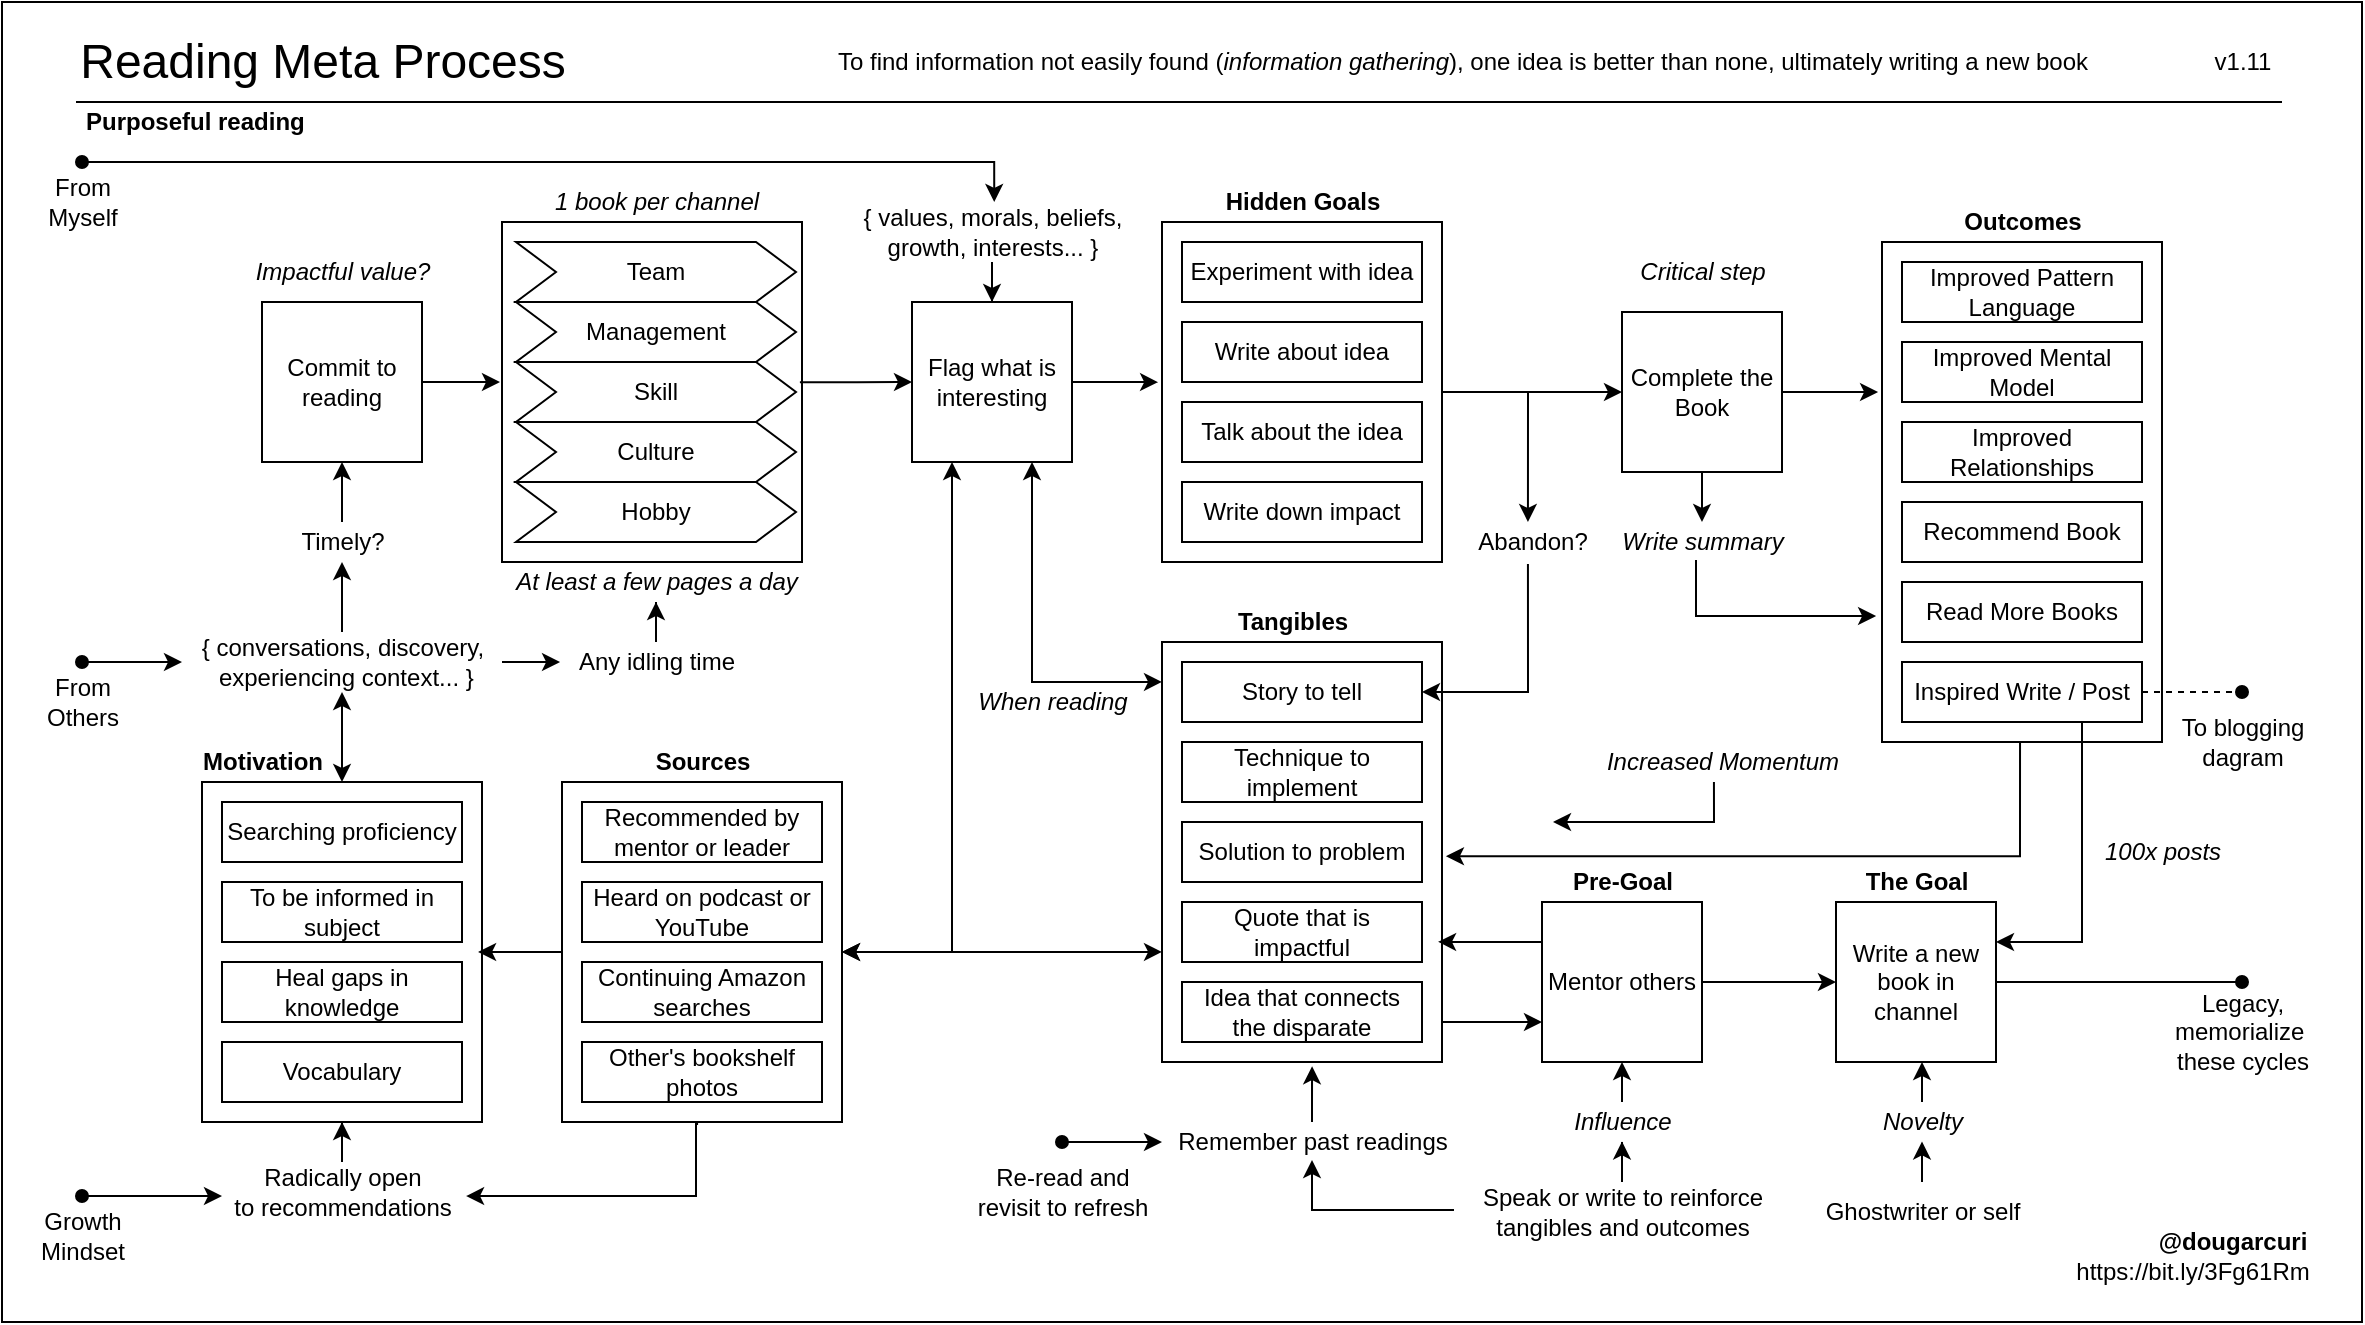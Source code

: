 <mxfile version="15.7.0" type="device" pages="8"><diagram id="YEcZWM5yn9CC_GXmh8b7" name="reading-process"><mxGraphModel dx="1722" dy="811" grid="1" gridSize="10" guides="1" tooltips="1" connect="1" arrows="1" fold="1" page="1" pageScale="1" pageWidth="850" pageHeight="1100" math="0" shadow="0"><root><mxCell id="0"/><mxCell id="1" parent="0"/><mxCell id="oZXL2kZeHIh9_-ydEniH-325" value="" style="rounded=0;whiteSpace=wrap;html=1;fillColor=none;" parent="1" vertex="1"><mxGeometry x="-40" y="20" width="1180" height="660" as="geometry"/></mxCell><mxCell id="A-JzngfTE6EdmJs7HhvX-1" value="" style="verticalLabelPosition=bottom;verticalAlign=top;html=1;shape=mxgraph.basic.rect;fillColor2=none;strokeWidth=1;size=20;indent=5;fillColor=none;" parent="1" vertex="1"><mxGeometry x="210" y="130" width="150" height="170" as="geometry"/></mxCell><mxCell id="oZXL2kZeHIh9_-ydEniH-331" style="edgeStyle=orthogonalEdgeStyle;rounded=0;orthogonalLoop=1;jettySize=auto;html=1;entryX=0.471;entryY=0;entryDx=0;entryDy=0;entryPerimeter=0;startArrow=none;startFill=0;endArrow=classic;endFill=1;" parent="1" source="oZXL2kZeHIh9_-ydEniH-326" target="oZXL2kZeHIh9_-ydEniH-322" edge="1"><mxGeometry relative="1" as="geometry"/></mxCell><mxCell id="oZXL2kZeHIh9_-ydEniH-326" value="" style="verticalLabelPosition=bottom;verticalAlign=top;html=1;shape=mxgraph.basic.rect;fillColor2=none;strokeWidth=1;size=20;indent=5;fillColor=none;" parent="1" vertex="1"><mxGeometry x="540" y="130" width="140" height="170" as="geometry"/></mxCell><mxCell id="oZXL2kZeHIh9_-ydEniH-208" value="" style="verticalLabelPosition=bottom;verticalAlign=top;html=1;shape=mxgraph.basic.rect;fillColor2=none;strokeWidth=1;size=20;indent=5;fillColor=none;" parent="1" vertex="1"><mxGeometry x="60" y="410" width="140" height="170" as="geometry"/></mxCell><mxCell id="oZXL2kZeHIh9_-ydEniH-335" style="edgeStyle=orthogonalEdgeStyle;rounded=0;orthogonalLoop=1;jettySize=auto;html=1;entryX=1.014;entryY=0.51;entryDx=0;entryDy=0;entryPerimeter=0;startArrow=none;startFill=0;endArrow=classic;endFill=1;exitX=0.493;exitY=1;exitDx=0;exitDy=0;exitPerimeter=0;" parent="1" source="oZXL2kZeHIh9_-ydEniH-195" target="oZXL2kZeHIh9_-ydEniH-180" edge="1"><mxGeometry relative="1" as="geometry"/></mxCell><mxCell id="oZXL2kZeHIh9_-ydEniH-195" value="" style="verticalLabelPosition=bottom;verticalAlign=top;html=1;shape=mxgraph.basic.rect;fillColor2=none;strokeWidth=1;size=20;indent=5;fillColor=none;" parent="1" vertex="1"><mxGeometry x="900" y="140" width="140" height="250" as="geometry"/></mxCell><mxCell id="oZXL2kZeHIh9_-ydEniH-204" style="edgeStyle=orthogonalEdgeStyle;rounded=0;orthogonalLoop=1;jettySize=auto;html=1;entryX=0;entryY=0.75;entryDx=0;entryDy=0;startArrow=none;startFill=0;endArrow=classic;endFill=1;" parent="1" source="oZXL2kZeHIh9_-ydEniH-180" target="oZXL2kZeHIh9_-ydEniH-201" edge="1"><mxGeometry relative="1" as="geometry"><Array as="points"><mxPoint x="667" y="530"/><mxPoint x="667" y="530"/></Array></mxGeometry></mxCell><mxCell id="oZXL2kZeHIh9_-ydEniH-180" value="" style="verticalLabelPosition=bottom;verticalAlign=top;html=1;shape=mxgraph.basic.rect;fillColor2=none;strokeWidth=1;size=20;indent=5;fillColor=none;" parent="1" vertex="1"><mxGeometry x="540" y="340" width="140" height="210" as="geometry"/></mxCell><mxCell id="oZXL2kZeHIh9_-ydEniH-1" value="&lt;font style=&quot;font-size: 24px&quot;&gt;Reading Meta Process&lt;/font&gt;" style="text;html=1;align=center;verticalAlign=middle;resizable=0;points=[];autosize=1;" parent="1" vertex="1"><mxGeometry x="-10" y="40" width="260" height="20" as="geometry"/></mxCell><mxCell id="A-JzngfTE6EdmJs7HhvX-2" style="edgeStyle=orthogonalEdgeStyle;rounded=0;orthogonalLoop=1;jettySize=auto;html=1;exitX=1;exitY=0.5;exitDx=0;exitDy=0;entryX=-0.007;entryY=0.471;entryDx=0;entryDy=0;entryPerimeter=0;fillColor=#999999;" parent="1" source="oZXL2kZeHIh9_-ydEniH-2" target="A-JzngfTE6EdmJs7HhvX-1" edge="1"><mxGeometry relative="1" as="geometry"/></mxCell><mxCell id="oZXL2kZeHIh9_-ydEniH-2" value="Commit to reading" style="whiteSpace=wrap;html=1;aspect=fixed;" parent="1" vertex="1"><mxGeometry x="90" y="170" width="80" height="80" as="geometry"/></mxCell><mxCell id="oZXL2kZeHIh9_-ydEniH-7" value="To find information not easily found (&lt;i&gt;information gathering&lt;/i&gt;), one idea is better than none, ultimately writing a new book" style="text;html=1;align=center;verticalAlign=middle;resizable=0;points=[];autosize=1;" parent="1" vertex="1"><mxGeometry x="370" y="40" width="640" height="20" as="geometry"/></mxCell><mxCell id="oZXL2kZeHIh9_-ydEniH-17" value="&lt;b&gt;Purposeful reading&lt;/b&gt;" style="text;html=1;align=left;verticalAlign=middle;resizable=0;points=[];autosize=1;" parent="1" vertex="1"><mxGeometry y="70" width="120" height="20" as="geometry"/></mxCell><mxCell id="oZXL2kZeHIh9_-ydEniH-193" style="edgeStyle=orthogonalEdgeStyle;rounded=0;orthogonalLoop=1;jettySize=auto;html=1;exitX=0.25;exitY=1;exitDx=0;exitDy=0;entryX=1;entryY=0.5;entryDx=0;entryDy=0;entryPerimeter=0;startArrow=classic;startFill=1;endArrow=classic;endFill=1;" parent="1" source="oZXL2kZeHIh9_-ydEniH-18" target="oZXL2kZeHIh9_-ydEniH-182" edge="1"><mxGeometry relative="1" as="geometry"/></mxCell><mxCell id="oZXL2kZeHIh9_-ydEniH-328" style="edgeStyle=orthogonalEdgeStyle;rounded=0;orthogonalLoop=1;jettySize=auto;html=1;exitX=1;exitY=0.5;exitDx=0;exitDy=0;entryX=-0.014;entryY=0.471;entryDx=0;entryDy=0;entryPerimeter=0;startArrow=none;startFill=0;endArrow=classic;endFill=1;" parent="1" source="oZXL2kZeHIh9_-ydEniH-18" target="oZXL2kZeHIh9_-ydEniH-326" edge="1"><mxGeometry relative="1" as="geometry"/></mxCell><mxCell id="oZXL2kZeHIh9_-ydEniH-18" value="Flag what is interesting" style="whiteSpace=wrap;html=1;aspect=fixed;" parent="1" vertex="1"><mxGeometry x="415" y="170" width="80" height="80" as="geometry"/></mxCell><mxCell id="oZXL2kZeHIh9_-ydEniH-25" value="Experiment with idea" style="rounded=0;whiteSpace=wrap;html=1;" parent="1" vertex="1"><mxGeometry x="550" y="140" width="120" height="30" as="geometry"/></mxCell><mxCell id="oZXL2kZeHIh9_-ydEniH-26" value="Write about idea" style="rounded=0;whiteSpace=wrap;html=1;" parent="1" vertex="1"><mxGeometry x="550" y="180" width="120" height="30" as="geometry"/></mxCell><mxCell id="oZXL2kZeHIh9_-ydEniH-29" value="v1.11" style="text;html=1;align=center;verticalAlign=middle;resizable=0;points=[];autosize=1;" parent="1" vertex="1"><mxGeometry x="1060" y="40" width="40" height="20" as="geometry"/></mxCell><mxCell id="oZXL2kZeHIh9_-ydEniH-30" value="&lt;b&gt;@dougarcuri&lt;/b&gt;" style="text;html=1;align=center;verticalAlign=middle;resizable=0;points=[];autosize=1;" parent="1" vertex="1"><mxGeometry x="1030" y="630" width="90" height="20" as="geometry"/></mxCell><mxCell id="oZXL2kZeHIh9_-ydEniH-31" value="" style="endArrow=none;html=1;" parent="1" edge="1"><mxGeometry width="50" height="50" relative="1" as="geometry"><mxPoint x="-3" y="70" as="sourcePoint"/><mxPoint x="1100" y="70" as="targetPoint"/></mxGeometry></mxCell><mxCell id="oZXL2kZeHIh9_-ydEniH-39" value="Talk about the idea" style="rounded=0;whiteSpace=wrap;html=1;" parent="1" vertex="1"><mxGeometry x="550" y="220" width="120" height="30" as="geometry"/></mxCell><mxCell id="oZXL2kZeHIh9_-ydEniH-46" value="&lt;i&gt;1 book per channel&lt;/i&gt;" style="text;html=1;align=center;verticalAlign=middle;resizable=0;points=[];autosize=1;" parent="1" vertex="1"><mxGeometry x="227" y="110" width="120" height="20" as="geometry"/></mxCell><mxCell id="oZXL2kZeHIh9_-ydEniH-47" value="&lt;i&gt;At least a few pages a day&lt;/i&gt;" style="text;html=1;align=center;verticalAlign=middle;resizable=0;points=[];autosize=1;" parent="1" vertex="1"><mxGeometry x="207" y="300" width="160" height="20" as="geometry"/></mxCell><mxCell id="n6V0XIyVLYUy26WiJMOj-5" style="edgeStyle=orthogonalEdgeStyle;rounded=0;orthogonalLoop=1;jettySize=auto;html=1;" parent="1" source="oZXL2kZeHIh9_-ydEniH-49" target="oZXL2kZeHIh9_-ydEniH-208" edge="1"><mxGeometry relative="1" as="geometry"/></mxCell><mxCell id="oZXL2kZeHIh9_-ydEniH-49" value="Radically open&lt;br&gt;to recommendations" style="text;html=1;align=center;verticalAlign=middle;resizable=0;points=[];autosize=1;" parent="1" vertex="1"><mxGeometry x="70" y="600" width="120" height="30" as="geometry"/></mxCell><mxCell id="oZXL2kZeHIh9_-ydEniH-60" value="Write down impact" style="rounded=0;whiteSpace=wrap;html=1;" parent="1" vertex="1"><mxGeometry x="550" y="260" width="120" height="30" as="geometry"/></mxCell><mxCell id="oZXL2kZeHIh9_-ydEniH-70" value="&lt;b&gt;Outcomes&lt;/b&gt;" style="text;html=1;align=center;verticalAlign=middle;resizable=0;points=[];autosize=1;" parent="1" vertex="1"><mxGeometry x="935" y="120" width="70" height="20" as="geometry"/></mxCell><mxCell id="oZXL2kZeHIh9_-ydEniH-90" value="Improved Pattern Language" style="rounded=0;whiteSpace=wrap;html=1;" parent="1" vertex="1"><mxGeometry x="910" y="150" width="120" height="30" as="geometry"/></mxCell><mxCell id="oZXL2kZeHIh9_-ydEniH-91" value="Recommend Book" style="rounded=0;whiteSpace=wrap;html=1;" parent="1" vertex="1"><mxGeometry x="910" y="270" width="120" height="30" as="geometry"/></mxCell><mxCell id="oZXL2kZeHIh9_-ydEniH-92" value="Improved Mental Model" style="rounded=0;whiteSpace=wrap;html=1;" parent="1" vertex="1"><mxGeometry x="910" y="190" width="120" height="30" as="geometry"/></mxCell><mxCell id="oZXL2kZeHIh9_-ydEniH-93" value="Read More Books" style="rounded=0;whiteSpace=wrap;html=1;" parent="1" vertex="1"><mxGeometry x="910" y="310" width="120" height="30" as="geometry"/></mxCell><mxCell id="oZXL2kZeHIh9_-ydEniH-282" style="edgeStyle=orthogonalEdgeStyle;rounded=0;orthogonalLoop=1;jettySize=auto;html=1;entryX=0.5;entryY=0;entryDx=0;entryDy=0;entryPerimeter=0;startArrow=none;startFill=0;endArrow=classic;endFill=1;" parent="1" source="oZXL2kZeHIh9_-ydEniH-110" target="oZXL2kZeHIh9_-ydEniH-278" edge="1"><mxGeometry relative="1" as="geometry"/></mxCell><mxCell id="oZXL2kZeHIh9_-ydEniH-333" style="edgeStyle=orthogonalEdgeStyle;rounded=0;orthogonalLoop=1;jettySize=auto;html=1;exitX=1;exitY=0.5;exitDx=0;exitDy=0;entryX=-0.014;entryY=0.3;entryDx=0;entryDy=0;entryPerimeter=0;startArrow=none;startFill=0;endArrow=classic;endFill=1;" parent="1" source="oZXL2kZeHIh9_-ydEniH-110" target="oZXL2kZeHIh9_-ydEniH-195" edge="1"><mxGeometry relative="1" as="geometry"/></mxCell><mxCell id="oZXL2kZeHIh9_-ydEniH-110" value="Complete the Book" style="whiteSpace=wrap;html=1;aspect=fixed;" parent="1" vertex="1"><mxGeometry x="770" y="175" width="80" height="80" as="geometry"/></mxCell><mxCell id="oZXL2kZeHIh9_-ydEniH-123" value="Team" style="shape=step;perimeter=stepPerimeter;whiteSpace=wrap;html=1;fixedSize=1;fillColor=none;" parent="1" vertex="1"><mxGeometry x="217" y="140" width="140" height="30" as="geometry"/></mxCell><mxCell id="oZXL2kZeHIh9_-ydEniH-125" value="Management" style="shape=step;perimeter=stepPerimeter;whiteSpace=wrap;html=1;fixedSize=1;fillColor=none;" parent="1" vertex="1"><mxGeometry x="217" y="170" width="140" height="30" as="geometry"/></mxCell><mxCell id="oZXL2kZeHIh9_-ydEniH-130" value="Skill" style="shape=step;perimeter=stepPerimeter;whiteSpace=wrap;html=1;fixedSize=1;fillColor=none;" parent="1" vertex="1"><mxGeometry x="217" y="200" width="140" height="30" as="geometry"/></mxCell><mxCell id="oZXL2kZeHIh9_-ydEniH-134" value="Culture" style="shape=step;perimeter=stepPerimeter;whiteSpace=wrap;html=1;fixedSize=1;fillColor=none;" parent="1" vertex="1"><mxGeometry x="217" y="230" width="140" height="30" as="geometry"/></mxCell><mxCell id="oZXL2kZeHIh9_-ydEniH-159" value="&lt;i&gt;Critical step&lt;/i&gt;" style="text;html=1;align=center;verticalAlign=middle;resizable=0;points=[];autosize=1;" parent="1" vertex="1"><mxGeometry x="770" y="145" width="80" height="20" as="geometry"/></mxCell><mxCell id="oZXL2kZeHIh9_-ydEniH-166" value="Story to tell" style="rounded=0;whiteSpace=wrap;html=1;" parent="1" vertex="1"><mxGeometry x="550" y="350" width="120" height="30" as="geometry"/></mxCell><mxCell id="oZXL2kZeHIh9_-ydEniH-167" value="Technique to implement" style="rounded=0;whiteSpace=wrap;html=1;" parent="1" vertex="1"><mxGeometry x="550" y="390" width="120" height="30" as="geometry"/></mxCell><mxCell id="oZXL2kZeHIh9_-ydEniH-168" value="Solution to problem" style="rounded=0;whiteSpace=wrap;html=1;" parent="1" vertex="1"><mxGeometry x="550" y="430" width="120" height="30" as="geometry"/></mxCell><mxCell id="oZXL2kZeHIh9_-ydEniH-170" value="Quote that is impactful" style="rounded=0;whiteSpace=wrap;html=1;" parent="1" vertex="1"><mxGeometry x="550" y="470" width="120" height="30" as="geometry"/></mxCell><mxCell id="oZXL2kZeHIh9_-ydEniH-173" value="Idea that connects the disparate" style="rounded=0;whiteSpace=wrap;html=1;" parent="1" vertex="1"><mxGeometry x="550" y="510" width="120" height="30" as="geometry"/></mxCell><mxCell id="oZXL2kZeHIh9_-ydEniH-174" value="&lt;b&gt;Tangibles&lt;/b&gt;" style="text;html=1;align=center;verticalAlign=middle;resizable=0;points=[];autosize=1;" parent="1" vertex="1"><mxGeometry x="570" y="320" width="70" height="20" as="geometry"/></mxCell><mxCell id="oZXL2kZeHIh9_-ydEniH-181" style="edgeStyle=orthogonalEdgeStyle;rounded=0;orthogonalLoop=1;jettySize=auto;html=1;entryX=0.75;entryY=1;entryDx=0;entryDy=0;endArrow=classic;endFill=1;startArrow=classic;startFill=1;exitX=0;exitY=0.095;exitDx=0;exitDy=0;exitPerimeter=0;" parent="1" source="oZXL2kZeHIh9_-ydEniH-180" target="oZXL2kZeHIh9_-ydEniH-18" edge="1"><mxGeometry relative="1" as="geometry"/></mxCell><mxCell id="oZXL2kZeHIh9_-ydEniH-192" style="edgeStyle=orthogonalEdgeStyle;rounded=0;orthogonalLoop=1;jettySize=auto;html=1;startArrow=classic;startFill=1;endArrow=classic;endFill=1;entryX=0;entryY=0.595;entryDx=0;entryDy=0;entryPerimeter=0;" parent="1" source="oZXL2kZeHIh9_-ydEniH-182" edge="1"><mxGeometry relative="1" as="geometry"><mxPoint x="540" y="494.95" as="targetPoint"/></mxGeometry></mxCell><mxCell id="oZXL2kZeHIh9_-ydEniH-262" style="edgeStyle=orthogonalEdgeStyle;rounded=0;orthogonalLoop=1;jettySize=auto;html=1;exitX=1;exitY=0.5;exitDx=0;exitDy=0;startArrow=none;startFill=0;endArrow=oval;endFill=1;" parent="1" source="oZXL2kZeHIh9_-ydEniH-199" edge="1"><mxGeometry relative="1" as="geometry"><mxPoint x="1080" y="510" as="targetPoint"/><mxPoint x="1020" y="510" as="sourcePoint"/></mxGeometry></mxCell><mxCell id="oZXL2kZeHIh9_-ydEniH-199" value="Write a new book in channel" style="whiteSpace=wrap;html=1;aspect=fixed;" parent="1" vertex="1"><mxGeometry x="877" y="470" width="80" height="80" as="geometry"/></mxCell><mxCell id="oZXL2kZeHIh9_-ydEniH-203" style="edgeStyle=orthogonalEdgeStyle;rounded=0;orthogonalLoop=1;jettySize=auto;html=1;exitX=0;exitY=0.25;exitDx=0;exitDy=0;entryX=0.986;entryY=0.714;entryDx=0;entryDy=0;entryPerimeter=0;startArrow=none;startFill=0;endArrow=classic;endFill=1;" parent="1" source="oZXL2kZeHIh9_-ydEniH-201" target="oZXL2kZeHIh9_-ydEniH-180" edge="1"><mxGeometry relative="1" as="geometry"/></mxCell><mxCell id="oZXL2kZeHIh9_-ydEniH-205" style="edgeStyle=orthogonalEdgeStyle;rounded=0;orthogonalLoop=1;jettySize=auto;html=1;exitX=1;exitY=0.5;exitDx=0;exitDy=0;entryX=0;entryY=0.5;entryDx=0;entryDy=0;startArrow=none;startFill=0;endArrow=classic;endFill=1;" parent="1" source="oZXL2kZeHIh9_-ydEniH-201" target="oZXL2kZeHIh9_-ydEniH-199" edge="1"><mxGeometry relative="1" as="geometry"/></mxCell><mxCell id="oZXL2kZeHIh9_-ydEniH-201" value="Mentor others" style="whiteSpace=wrap;html=1;aspect=fixed;" parent="1" vertex="1"><mxGeometry x="730" y="470" width="80" height="80" as="geometry"/></mxCell><mxCell id="oZXL2kZeHIh9_-ydEniH-206" value="&lt;b&gt;The Goal&lt;/b&gt;" style="text;html=1;align=center;verticalAlign=middle;resizable=0;points=[];autosize=1;" parent="1" vertex="1"><mxGeometry x="882" y="450" width="70" height="20" as="geometry"/></mxCell><mxCell id="oZXL2kZeHIh9_-ydEniH-216" style="edgeStyle=orthogonalEdgeStyle;rounded=0;orthogonalLoop=1;jettySize=auto;html=1;entryX=0.986;entryY=0.5;entryDx=0;entryDy=0;entryPerimeter=0;startArrow=none;startFill=0;endArrow=classic;endFill=1;" parent="1" source="oZXL2kZeHIh9_-ydEniH-182" target="oZXL2kZeHIh9_-ydEniH-208" edge="1"><mxGeometry relative="1" as="geometry"/></mxCell><mxCell id="oZXL2kZeHIh9_-ydEniH-218" style="edgeStyle=orthogonalEdgeStyle;rounded=0;orthogonalLoop=1;jettySize=auto;html=1;entryX=1.017;entryY=0.567;entryDx=0;entryDy=0;entryPerimeter=0;startArrow=none;startFill=0;endArrow=classic;endFill=1;exitX=0.486;exitY=1.006;exitDx=0;exitDy=0;exitPerimeter=0;" parent="1" source="oZXL2kZeHIh9_-ydEniH-182" target="oZXL2kZeHIh9_-ydEniH-49" edge="1"><mxGeometry relative="1" as="geometry"><mxPoint x="307" y="590" as="sourcePoint"/><Array as="points"><mxPoint x="307" y="581"/><mxPoint x="307" y="617"/></Array></mxGeometry></mxCell><mxCell id="oZXL2kZeHIh9_-ydEniH-182" value="" style="verticalLabelPosition=bottom;verticalAlign=top;html=1;shape=mxgraph.basic.rect;fillColor2=none;strokeWidth=1;size=20;indent=5;fillColor=none;" parent="1" vertex="1"><mxGeometry x="240" y="410" width="140" height="170" as="geometry"/></mxCell><mxCell id="oZXL2kZeHIh9_-ydEniH-163" value="&lt;b&gt;Sources&lt;/b&gt;" style="text;html=1;align=center;verticalAlign=middle;resizable=0;points=[];autosize=1;" parent="1" vertex="1"><mxGeometry x="280" y="390" width="60" height="20" as="geometry"/></mxCell><mxCell id="oZXL2kZeHIh9_-ydEniH-183" value="Recommended by mentor or leader" style="rounded=0;whiteSpace=wrap;html=1;" parent="1" vertex="1"><mxGeometry x="250" y="420" width="120" height="30" as="geometry"/></mxCell><mxCell id="oZXL2kZeHIh9_-ydEniH-185" value="Heard on podcast or YouTube" style="rounded=0;whiteSpace=wrap;html=1;" parent="1" vertex="1"><mxGeometry x="250" y="460" width="120" height="30" as="geometry"/></mxCell><mxCell id="oZXL2kZeHIh9_-ydEniH-188" value="Continuing Amazon searches" style="rounded=0;whiteSpace=wrap;html=1;" parent="1" vertex="1"><mxGeometry x="250" y="500" width="120" height="30" as="geometry"/></mxCell><mxCell id="oZXL2kZeHIh9_-ydEniH-217" value="&lt;b&gt;Hidden Goals&lt;/b&gt;" style="text;html=1;align=center;verticalAlign=middle;resizable=0;points=[];autosize=1;" parent="1" vertex="1"><mxGeometry x="565" y="110" width="90" height="20" as="geometry"/></mxCell><mxCell id="oZXL2kZeHIh9_-ydEniH-220" value="&lt;i&gt;When reading&lt;/i&gt;" style="text;html=1;align=center;verticalAlign=middle;resizable=0;points=[];autosize=1;" parent="1" vertex="1"><mxGeometry x="440" y="360" width="90" height="20" as="geometry"/></mxCell><mxCell id="oZXL2kZeHIh9_-ydEniH-231" style="edgeStyle=orthogonalEdgeStyle;rounded=0;orthogonalLoop=1;jettySize=auto;html=1;entryX=0.5;entryY=1;entryDx=0;entryDy=0;startArrow=none;startFill=0;endArrow=classic;endFill=1;" parent="1" source="oZXL2kZeHIh9_-ydEniH-266" target="oZXL2kZeHIh9_-ydEniH-2" edge="1"><mxGeometry relative="1" as="geometry"/></mxCell><mxCell id="oZXL2kZeHIh9_-ydEniH-275" style="edgeStyle=orthogonalEdgeStyle;rounded=0;orthogonalLoop=1;jettySize=auto;html=1;entryX=-0.033;entryY=0.5;entryDx=0;entryDy=0;entryPerimeter=0;startArrow=none;startFill=0;endArrow=classic;endFill=1;" parent="1" source="oZXL2kZeHIh9_-ydEniH-228" target="oZXL2kZeHIh9_-ydEniH-269" edge="1"><mxGeometry relative="1" as="geometry"/></mxCell><mxCell id="oZXL2kZeHIh9_-ydEniH-228" value="{ conversations, discovery,&lt;br&gt;&amp;nbsp;experiencing context... }" style="text;html=1;align=center;verticalAlign=middle;resizable=0;points=[];autosize=1;" parent="1" vertex="1"><mxGeometry x="50" y="335" width="160" height="30" as="geometry"/></mxCell><mxCell id="oZXL2kZeHIh9_-ydEniH-230" style="edgeStyle=orthogonalEdgeStyle;rounded=0;orthogonalLoop=1;jettySize=auto;html=1;entryX=0.5;entryY=1;entryDx=0;entryDy=0;entryPerimeter=0;startArrow=classic;startFill=1;endArrow=classic;endFill=1;" parent="1" source="oZXL2kZeHIh9_-ydEniH-208" target="oZXL2kZeHIh9_-ydEniH-228" edge="1"><mxGeometry relative="1" as="geometry"/></mxCell><mxCell id="oZXL2kZeHIh9_-ydEniH-234" value="Other's bookshelf photos" style="rounded=0;whiteSpace=wrap;html=1;" parent="1" vertex="1"><mxGeometry x="250" y="540" width="120" height="30" as="geometry"/></mxCell><mxCell id="oZXL2kZeHIh9_-ydEniH-235" value="Hobby" style="shape=step;perimeter=stepPerimeter;whiteSpace=wrap;html=1;fixedSize=1;fillColor=none;" parent="1" vertex="1"><mxGeometry x="217" y="260" width="140" height="30" as="geometry"/></mxCell><mxCell id="oZXL2kZeHIh9_-ydEniH-251" value="Heal gaps in knowledge" style="rounded=0;whiteSpace=wrap;html=1;" parent="1" vertex="1"><mxGeometry x="70" y="500" width="120" height="30" as="geometry"/></mxCell><mxCell id="oZXL2kZeHIh9_-ydEniH-209" value="&lt;b&gt;Motivation&lt;/b&gt;" style="text;html=1;align=center;verticalAlign=middle;resizable=0;points=[];autosize=1;" parent="1" vertex="1"><mxGeometry x="50" y="390" width="80" height="20" as="geometry"/></mxCell><mxCell id="oZXL2kZeHIh9_-ydEniH-210" value="Searching proficiency" style="rounded=0;whiteSpace=wrap;html=1;" parent="1" vertex="1"><mxGeometry x="70" y="420" width="120" height="30" as="geometry"/></mxCell><mxCell id="oZXL2kZeHIh9_-ydEniH-211" value="To be informed in subject" style="rounded=0;whiteSpace=wrap;html=1;" parent="1" vertex="1"><mxGeometry x="70" y="460" width="120" height="30" as="geometry"/></mxCell><mxCell id="oZXL2kZeHIh9_-ydEniH-212" value="Vocabulary" style="rounded=0;whiteSpace=wrap;html=1;" parent="1" vertex="1"><mxGeometry x="70" y="540" width="120" height="30" as="geometry"/></mxCell><mxCell id="oZXL2kZeHIh9_-ydEniH-253" style="edgeStyle=orthogonalEdgeStyle;rounded=0;orthogonalLoop=1;jettySize=auto;html=1;entryX=0.5;entryY=0.985;entryDx=0;entryDy=0;entryPerimeter=0;startArrow=none;startFill=0;endArrow=classic;endFill=1;" parent="1" source="oZXL2kZeHIh9_-ydEniH-304" edge="1"><mxGeometry relative="1" as="geometry"><mxPoint x="770" y="550" as="targetPoint"/></mxGeometry></mxCell><mxCell id="oZXL2kZeHIh9_-ydEniH-298" style="edgeStyle=orthogonalEdgeStyle;rounded=0;orthogonalLoop=1;jettySize=auto;html=1;entryX=0.5;entryY=0.95;entryDx=0;entryDy=0;entryPerimeter=0;startArrow=none;startFill=0;endArrow=classic;endFill=1;exitX=-0.025;exitY=0.467;exitDx=0;exitDy=0;exitPerimeter=0;" parent="1" source="oZXL2kZeHIh9_-ydEniH-254" target="oZXL2kZeHIh9_-ydEniH-292" edge="1"><mxGeometry relative="1" as="geometry"><Array as="points"><mxPoint x="615" y="624"/></Array></mxGeometry></mxCell><mxCell id="oZXL2kZeHIh9_-ydEniH-254" value="Speak or write to reinforce&lt;br&gt;tangibles and outcomes" style="text;html=1;align=center;verticalAlign=middle;resizable=0;points=[];autosize=1;" parent="1" vertex="1"><mxGeometry x="690" y="610" width="160" height="30" as="geometry"/></mxCell><mxCell id="oZXL2kZeHIh9_-ydEniH-258" style="edgeStyle=orthogonalEdgeStyle;rounded=0;orthogonalLoop=1;jettySize=auto;html=1;startArrow=none;startFill=0;endArrow=classic;endFill=1;exitX=0.469;exitY=1;exitDx=0;exitDy=0;exitPerimeter=0;" parent="1" source="oZXL2kZeHIh9_-ydEniH-257" edge="1"><mxGeometry relative="1" as="geometry"><mxPoint x="735" y="430" as="targetPoint"/></mxGeometry></mxCell><mxCell id="oZXL2kZeHIh9_-ydEniH-257" value="&lt;i&gt;Increased Momentum&lt;/i&gt;" style="text;html=1;align=center;verticalAlign=middle;resizable=0;points=[];autosize=1;" parent="1" vertex="1"><mxGeometry x="755" y="390" width="130" height="20" as="geometry"/></mxCell><mxCell id="oZXL2kZeHIh9_-ydEniH-259" value="&lt;b&gt;Pre-Goal&lt;/b&gt;" style="text;html=1;align=center;verticalAlign=middle;resizable=0;points=[];autosize=1;" parent="1" vertex="1"><mxGeometry x="735" y="450" width="70" height="20" as="geometry"/></mxCell><mxCell id="oZXL2kZeHIh9_-ydEniH-263" value="Legacy, &lt;br&gt;memorialize&amp;nbsp;&lt;br&gt;these cycles" style="text;html=1;align=center;verticalAlign=middle;resizable=0;points=[];autosize=1;" parent="1" vertex="1"><mxGeometry x="1040" y="510" width="80" height="50" as="geometry"/></mxCell><mxCell id="oZXL2kZeHIh9_-ydEniH-265" value="&lt;i&gt;Impactful value?&lt;/i&gt;" style="text;html=1;align=center;verticalAlign=middle;resizable=0;points=[];autosize=1;" parent="1" vertex="1"><mxGeometry x="80" y="145" width="100" height="20" as="geometry"/></mxCell><mxCell id="oZXL2kZeHIh9_-ydEniH-268" value="Improved Relationships" style="rounded=0;whiteSpace=wrap;html=1;" parent="1" vertex="1"><mxGeometry x="910" y="230" width="120" height="30" as="geometry"/></mxCell><mxCell id="oZXL2kZeHIh9_-ydEniH-273" style="edgeStyle=orthogonalEdgeStyle;rounded=0;orthogonalLoop=1;jettySize=auto;html=1;startArrow=none;startFill=0;endArrow=classic;endFill=1;" parent="1" source="oZXL2kZeHIh9_-ydEniH-269" target="oZXL2kZeHIh9_-ydEniH-47" edge="1"><mxGeometry relative="1" as="geometry"/></mxCell><mxCell id="oZXL2kZeHIh9_-ydEniH-269" value="Any idling time" style="text;html=1;align=center;verticalAlign=middle;resizable=0;points=[];autosize=1;" parent="1" vertex="1"><mxGeometry x="242" y="340" width="90" height="20" as="geometry"/></mxCell><mxCell id="oZXL2kZeHIh9_-ydEniH-266" value="Timely?" style="text;html=1;align=center;verticalAlign=middle;resizable=0;points=[];autosize=1;" parent="1" vertex="1"><mxGeometry x="100" y="280" width="60" height="20" as="geometry"/></mxCell><mxCell id="oZXL2kZeHIh9_-ydEniH-274" style="edgeStyle=orthogonalEdgeStyle;rounded=0;orthogonalLoop=1;jettySize=auto;html=1;entryX=0.5;entryY=1;entryDx=0;entryDy=0;startArrow=none;startFill=0;endArrow=classic;endFill=1;" parent="1" source="oZXL2kZeHIh9_-ydEniH-228" target="oZXL2kZeHIh9_-ydEniH-266" edge="1"><mxGeometry relative="1" as="geometry"><mxPoint x="130" y="330" as="sourcePoint"/><mxPoint x="130" y="250" as="targetPoint"/></mxGeometry></mxCell><mxCell id="oZXL2kZeHIh9_-ydEniH-337" style="edgeStyle=orthogonalEdgeStyle;rounded=0;orthogonalLoop=1;jettySize=auto;html=1;entryX=-0.021;entryY=0.748;entryDx=0;entryDy=0;entryPerimeter=0;startArrow=none;startFill=0;endArrow=classic;endFill=1;exitX=0.47;exitY=0.95;exitDx=0;exitDy=0;exitPerimeter=0;" parent="1" source="oZXL2kZeHIh9_-ydEniH-278" target="oZXL2kZeHIh9_-ydEniH-195" edge="1"><mxGeometry relative="1" as="geometry"><Array as="points"><mxPoint x="807" y="327"/></Array></mxGeometry></mxCell><mxCell id="oZXL2kZeHIh9_-ydEniH-278" value="&lt;i&gt;Write summary&lt;/i&gt;" style="text;html=1;align=center;verticalAlign=middle;resizable=0;points=[];autosize=1;" parent="1" vertex="1"><mxGeometry x="760" y="280" width="100" height="20" as="geometry"/></mxCell><mxCell id="oZXL2kZeHIh9_-ydEniH-289" style="edgeStyle=orthogonalEdgeStyle;rounded=0;orthogonalLoop=1;jettySize=auto;html=1;entryX=0.5;entryY=0;entryDx=0;entryDy=0;startArrow=none;startFill=0;endArrow=classic;endFill=1;" parent="1" source="oZXL2kZeHIh9_-ydEniH-283" target="oZXL2kZeHIh9_-ydEniH-18" edge="1"><mxGeometry relative="1" as="geometry"/></mxCell><mxCell id="oZXL2kZeHIh9_-ydEniH-283" value="{ values, morals, beliefs,&lt;br&gt;growth, interests... }" style="text;html=1;align=center;verticalAlign=middle;resizable=0;points=[];autosize=1;" parent="1" vertex="1"><mxGeometry x="385" y="120" width="140" height="30" as="geometry"/></mxCell><mxCell id="oZXL2kZeHIh9_-ydEniH-287" style="edgeStyle=orthogonalEdgeStyle;rounded=0;orthogonalLoop=1;jettySize=auto;html=1;startArrow=classic;startFill=1;endArrow=oval;endFill=1;exitX=0.508;exitY=0;exitDx=0;exitDy=0;exitPerimeter=0;" parent="1" source="oZXL2kZeHIh9_-ydEniH-283" edge="1"><mxGeometry relative="1" as="geometry"><mxPoint y="100" as="targetPoint"/><mxPoint x="165" y="100" as="sourcePoint"/><Array as="points"><mxPoint x="456" y="100"/></Array></mxGeometry></mxCell><mxCell id="oZXL2kZeHIh9_-ydEniH-301" style="edgeStyle=orthogonalEdgeStyle;rounded=0;orthogonalLoop=1;jettySize=auto;html=1;entryX=0.536;entryY=1.01;entryDx=0;entryDy=0;entryPerimeter=0;startArrow=none;startFill=0;endArrow=classic;endFill=1;" parent="1" source="oZXL2kZeHIh9_-ydEniH-292" target="oZXL2kZeHIh9_-ydEniH-180" edge="1"><mxGeometry relative="1" as="geometry"/></mxCell><mxCell id="oZXL2kZeHIh9_-ydEniH-292" value="Remember past readings" style="text;html=1;align=center;verticalAlign=middle;resizable=0;points=[];autosize=1;" parent="1" vertex="1"><mxGeometry x="540" y="580" width="150" height="20" as="geometry"/></mxCell><mxCell id="oZXL2kZeHIh9_-ydEniH-304" value="&lt;i&gt;Influence&lt;/i&gt;" style="text;html=1;align=center;verticalAlign=middle;resizable=0;points=[];autosize=1;" parent="1" vertex="1"><mxGeometry x="740" y="570" width="60" height="20" as="geometry"/></mxCell><mxCell id="oZXL2kZeHIh9_-ydEniH-305" style="edgeStyle=orthogonalEdgeStyle;rounded=0;orthogonalLoop=1;jettySize=auto;html=1;entryX=0.5;entryY=0.985;entryDx=0;entryDy=0;entryPerimeter=0;startArrow=none;startFill=0;endArrow=classic;endFill=1;" parent="1" source="oZXL2kZeHIh9_-ydEniH-254" target="oZXL2kZeHIh9_-ydEniH-304" edge="1"><mxGeometry relative="1" as="geometry"><mxPoint x="770" y="550" as="targetPoint"/><mxPoint x="770" y="610" as="sourcePoint"/></mxGeometry></mxCell><mxCell id="oZXL2kZeHIh9_-ydEniH-310" style="edgeStyle=orthogonalEdgeStyle;rounded=0;orthogonalLoop=1;jettySize=auto;html=1;startArrow=classic;startFill=1;endArrow=oval;endFill=1;" parent="1" source="oZXL2kZeHIh9_-ydEniH-228" edge="1"><mxGeometry relative="1" as="geometry"><mxPoint y="350" as="targetPoint"/><mxPoint x="50" y="350" as="sourcePoint"/></mxGeometry></mxCell><mxCell id="oZXL2kZeHIh9_-ydEniH-313" value="From&lt;br&gt;Myself" style="text;html=1;align=center;verticalAlign=middle;resizable=0;points=[];autosize=1;" parent="1" vertex="1"><mxGeometry x="-25" y="105" width="50" height="30" as="geometry"/></mxCell><mxCell id="oZXL2kZeHIh9_-ydEniH-315" value="From&lt;br&gt;Others" style="text;html=1;align=center;verticalAlign=middle;resizable=0;points=[];autosize=1;" parent="1" vertex="1"><mxGeometry x="-25" y="355" width="50" height="30" as="geometry"/></mxCell><mxCell id="oZXL2kZeHIh9_-ydEniH-323" style="edgeStyle=orthogonalEdgeStyle;rounded=0;orthogonalLoop=1;jettySize=auto;html=1;entryX=1;entryY=0.5;entryDx=0;entryDy=0;startArrow=none;startFill=0;endArrow=classic;endFill=1;exitX=0.471;exitY=1.05;exitDx=0;exitDy=0;exitPerimeter=0;" parent="1" source="oZXL2kZeHIh9_-ydEniH-322" target="oZXL2kZeHIh9_-ydEniH-166" edge="1"><mxGeometry relative="1" as="geometry"/></mxCell><mxCell id="oZXL2kZeHIh9_-ydEniH-322" value="Abandon?" style="text;html=1;align=center;verticalAlign=middle;resizable=0;points=[];autosize=1;" parent="1" vertex="1"><mxGeometry x="690" y="280" width="70" height="20" as="geometry"/></mxCell><mxCell id="oZXL2kZeHIh9_-ydEniH-329" style="edgeStyle=orthogonalEdgeStyle;rounded=0;orthogonalLoop=1;jettySize=auto;html=1;entryX=0;entryY=0.5;entryDx=0;entryDy=0;startArrow=none;startFill=0;endArrow=classic;endFill=1;" parent="1" source="oZXL2kZeHIh9_-ydEniH-326" target="oZXL2kZeHIh9_-ydEniH-110" edge="1"><mxGeometry relative="1" as="geometry"/></mxCell><mxCell id="oZXL2kZeHIh9_-ydEniH-340" style="edgeStyle=orthogonalEdgeStyle;rounded=0;orthogonalLoop=1;jettySize=auto;html=1;exitX=0.75;exitY=1;exitDx=0;exitDy=0;entryX=1;entryY=0.25;entryDx=0;entryDy=0;startArrow=none;startFill=0;endArrow=classic;endFill=1;" parent="1" source="oZXL2kZeHIh9_-ydEniH-336" target="oZXL2kZeHIh9_-ydEniH-199" edge="1"><mxGeometry relative="1" as="geometry"/></mxCell><mxCell id="Stc0XUssGMkksN1cYeFG-1" style="edgeStyle=orthogonalEdgeStyle;rounded=0;orthogonalLoop=1;jettySize=auto;html=1;exitX=1;exitY=0.5;exitDx=0;exitDy=0;dashed=1;endArrow=oval;endFill=1;" parent="1" source="oZXL2kZeHIh9_-ydEniH-336" edge="1"><mxGeometry relative="1" as="geometry"><mxPoint x="1080" y="365" as="targetPoint"/></mxGeometry></mxCell><mxCell id="oZXL2kZeHIh9_-ydEniH-336" value="Inspired Write / Post" style="rounded=0;whiteSpace=wrap;html=1;" parent="1" vertex="1"><mxGeometry x="910" y="350" width="120" height="30" as="geometry"/></mxCell><mxCell id="oZXL2kZeHIh9_-ydEniH-338" style="edgeStyle=orthogonalEdgeStyle;rounded=0;orthogonalLoop=1;jettySize=auto;html=1;startArrow=classic;startFill=1;endArrow=oval;endFill=1;" parent="1" edge="1"><mxGeometry relative="1" as="geometry"><mxPoint x="490" y="590" as="targetPoint"/><mxPoint x="540" y="590" as="sourcePoint"/></mxGeometry></mxCell><mxCell id="oZXL2kZeHIh9_-ydEniH-339" value="Re-read and &lt;br&gt;revisit to refresh" style="text;html=1;align=center;verticalAlign=middle;resizable=0;points=[];autosize=1;" parent="1" vertex="1"><mxGeometry x="440" y="600" width="100" height="30" as="geometry"/></mxCell><mxCell id="oZXL2kZeHIh9_-ydEniH-341" value="&lt;i&gt;100x posts&lt;/i&gt;" style="text;html=1;align=center;verticalAlign=middle;resizable=0;points=[];autosize=1;" parent="1" vertex="1"><mxGeometry x="1005" y="435" width="70" height="20" as="geometry"/></mxCell><mxCell id="A-JzngfTE6EdmJs7HhvX-5" style="edgeStyle=orthogonalEdgeStyle;rounded=0;orthogonalLoop=1;jettySize=auto;html=1;entryX=0;entryY=0.5;entryDx=0;entryDy=0;fillColor=#999999;exitX=0.993;exitY=0.471;exitDx=0;exitDy=0;exitPerimeter=0;" parent="1" source="A-JzngfTE6EdmJs7HhvX-1" target="oZXL2kZeHIh9_-ydEniH-18" edge="1"><mxGeometry relative="1" as="geometry"/></mxCell><mxCell id="Stc0XUssGMkksN1cYeFG-2" value="To blogging&lt;br&gt;dagram" style="text;html=1;align=center;verticalAlign=middle;resizable=0;points=[];autosize=1;" parent="1" vertex="1"><mxGeometry x="1040" y="375" width="80" height="30" as="geometry"/></mxCell><mxCell id="n6V0XIyVLYUy26WiJMOj-1" style="edgeStyle=orthogonalEdgeStyle;rounded=0;orthogonalLoop=1;jettySize=auto;html=1;startArrow=classic;startFill=1;endArrow=oval;endFill=1;" parent="1" edge="1"><mxGeometry relative="1" as="geometry"><mxPoint y="617" as="targetPoint"/><mxPoint x="70" y="617" as="sourcePoint"/></mxGeometry></mxCell><mxCell id="n6V0XIyVLYUy26WiJMOj-2" value="Growth&lt;br&gt;Mindset" style="text;html=1;align=center;verticalAlign=middle;resizable=0;points=[];autosize=1;" parent="1" vertex="1"><mxGeometry x="-30" y="622" width="60" height="30" as="geometry"/></mxCell><mxCell id="UTUEvU0mfvEQLrUf4hML-1" value="Ghostwriter or self" style="text;html=1;align=center;verticalAlign=middle;resizable=0;points=[];autosize=1;" parent="1" vertex="1"><mxGeometry x="865" y="615" width="110" height="20" as="geometry"/></mxCell><mxCell id="UTUEvU0mfvEQLrUf4hML-3" style="edgeStyle=orthogonalEdgeStyle;rounded=0;orthogonalLoop=1;jettySize=auto;html=1;entryX=0.5;entryY=0.985;entryDx=0;entryDy=0;entryPerimeter=0;startArrow=none;startFill=0;endArrow=classic;endFill=1;" parent="1" source="UTUEvU0mfvEQLrUf4hML-4" edge="1"><mxGeometry relative="1" as="geometry"><mxPoint x="920" y="550" as="targetPoint"/></mxGeometry></mxCell><mxCell id="UTUEvU0mfvEQLrUf4hML-4" value="&lt;i&gt;Novelty&lt;/i&gt;" style="text;html=1;align=center;verticalAlign=middle;resizable=0;points=[];autosize=1;" parent="1" vertex="1"><mxGeometry x="890" y="570" width="60" height="20" as="geometry"/></mxCell><mxCell id="UTUEvU0mfvEQLrUf4hML-5" style="edgeStyle=orthogonalEdgeStyle;rounded=0;orthogonalLoop=1;jettySize=auto;html=1;entryX=0.5;entryY=0.985;entryDx=0;entryDy=0;entryPerimeter=0;startArrow=none;startFill=0;endArrow=classic;endFill=1;" parent="1" target="UTUEvU0mfvEQLrUf4hML-4" edge="1"><mxGeometry relative="1" as="geometry"><mxPoint x="920" y="550" as="targetPoint"/><mxPoint x="920" y="610" as="sourcePoint"/></mxGeometry></mxCell><mxCell id="r_pDlxw82lw_7Ktq-RkY-1" value="https://bit.ly/3Fg61Rm" style="text;html=1;align=center;verticalAlign=middle;resizable=0;points=[];autosize=1;strokeColor=none;fillColor=none;" vertex="1" parent="1"><mxGeometry x="990" y="645" width="130" height="20" as="geometry"/></mxCell></root></mxGraphModel></diagram><diagram id="ScNQHD-ZXfyQ1W2O3WGo" name="part-1"><mxGraphModel dx="2144" dy="746" grid="1" gridSize="10" guides="1" tooltips="1" connect="1" arrows="1" fold="1" page="1" pageScale="1" pageWidth="850" pageHeight="1100" math="0" shadow="0"><root><mxCell id="pHfzAYDuTYUciIrtvgc4-0"/><mxCell id="pHfzAYDuTYUciIrtvgc4-1" parent="pHfzAYDuTYUciIrtvgc4-0"/><mxCell id="kQxhVPlSF-dp1hv491J2-0" value="" style="rounded=0;whiteSpace=wrap;html=1;fillColor=none;" parent="pHfzAYDuTYUciIrtvgc4-1" vertex="1"><mxGeometry x="-30" y="20" width="500" height="650" as="geometry"/></mxCell><mxCell id="kQxhVPlSF-dp1hv491J2-3" value="" style="verticalLabelPosition=bottom;verticalAlign=top;html=1;shape=mxgraph.basic.rect;fillColor2=none;strokeWidth=1;size=20;indent=5;fillColor=none;" parent="pHfzAYDuTYUciIrtvgc4-1" vertex="1"><mxGeometry x="95" y="410" width="140" height="170" as="geometry"/></mxCell><mxCell id="kQxhVPlSF-dp1hv491J2-8" value="&lt;font style=&quot;font-size: 24px&quot;&gt;Reading Meta Process&lt;/font&gt;" style="text;html=1;align=center;verticalAlign=middle;resizable=0;points=[];autosize=1;" parent="pHfzAYDuTYUciIrtvgc4-1" vertex="1"><mxGeometry x="-10" y="40" width="260" height="20" as="geometry"/></mxCell><mxCell id="Jv1WFJElZErdY9EyPfOr-9" style="edgeStyle=orthogonalEdgeStyle;rounded=0;orthogonalLoop=1;jettySize=auto;html=1;exitX=1;exitY=0.5;exitDx=0;exitDy=0;entryX=0;entryY=0.5;entryDx=0;entryDy=0;entryPerimeter=0;fillColor=#999999;" parent="pHfzAYDuTYUciIrtvgc4-1" source="kQxhVPlSF-dp1hv491J2-14" target="Jv1WFJElZErdY9EyPfOr-0" edge="1"><mxGeometry relative="1" as="geometry"/></mxCell><mxCell id="kQxhVPlSF-dp1hv491J2-14" value="Commit to reading" style="whiteSpace=wrap;html=1;aspect=fixed;" parent="pHfzAYDuTYUciIrtvgc4-1" vertex="1"><mxGeometry x="125" y="170" width="80" height="80" as="geometry"/></mxCell><mxCell id="kQxhVPlSF-dp1hv491J2-17" value="&lt;b&gt;Inputs and motivation&lt;/b&gt;" style="text;html=1;align=left;verticalAlign=middle;resizable=0;points=[];autosize=1;" parent="pHfzAYDuTYUciIrtvgc4-1" vertex="1"><mxGeometry y="70" width="140" height="20" as="geometry"/></mxCell><mxCell id="kQxhVPlSF-dp1hv491J2-23" value="v1.08" style="text;html=1;align=center;verticalAlign=middle;resizable=0;points=[];autosize=1;" parent="pHfzAYDuTYUciIrtvgc4-1" vertex="1"><mxGeometry x="410" y="40" width="40" height="20" as="geometry"/></mxCell><mxCell id="kQxhVPlSF-dp1hv491J2-24" value="&lt;b&gt;@dougarcuri&lt;/b&gt;" style="text;html=1;align=center;verticalAlign=middle;resizable=0;points=[];autosize=1;" parent="pHfzAYDuTYUciIrtvgc4-1" vertex="1"><mxGeometry x="360" y="640" width="90" height="20" as="geometry"/></mxCell><mxCell id="kQxhVPlSF-dp1hv491J2-25" value="" style="endArrow=none;html=1;" parent="pHfzAYDuTYUciIrtvgc4-1" edge="1"><mxGeometry width="50" height="50" relative="1" as="geometry"><mxPoint x="-3" y="70" as="sourcePoint"/><mxPoint x="450" y="70" as="targetPoint"/></mxGeometry></mxCell><mxCell id="kQxhVPlSF-dp1hv491J2-29" style="edgeStyle=orthogonalEdgeStyle;rounded=0;orthogonalLoop=1;jettySize=auto;html=1;entryX=0.5;entryY=0.985;entryDx=0;entryDy=0;entryPerimeter=0;startArrow=none;startFill=0;endArrow=classic;endFill=1;" parent="pHfzAYDuTYUciIrtvgc4-1" source="kQxhVPlSF-dp1hv491J2-30" target="kQxhVPlSF-dp1hv491J2-3" edge="1"><mxGeometry relative="1" as="geometry"/></mxCell><mxCell id="kQxhVPlSF-dp1hv491J2-30" value="Radically open&lt;br&gt;to recommendations" style="text;html=1;align=center;verticalAlign=middle;resizable=0;points=[];autosize=1;" parent="pHfzAYDuTYUciIrtvgc4-1" vertex="1"><mxGeometry x="105" y="600" width="120" height="30" as="geometry"/></mxCell><mxCell id="kQxhVPlSF-dp1hv491J2-62" style="edgeStyle=orthogonalEdgeStyle;rounded=0;orthogonalLoop=1;jettySize=auto;html=1;entryX=0.986;entryY=0.5;entryDx=0;entryDy=0;entryPerimeter=0;startArrow=none;startFill=0;endArrow=classic;endFill=1;" parent="pHfzAYDuTYUciIrtvgc4-1" source="kQxhVPlSF-dp1hv491J2-64" target="kQxhVPlSF-dp1hv491J2-3" edge="1"><mxGeometry relative="1" as="geometry"/></mxCell><mxCell id="kQxhVPlSF-dp1hv491J2-63" style="edgeStyle=orthogonalEdgeStyle;rounded=0;orthogonalLoop=1;jettySize=auto;html=1;entryX=1.017;entryY=0.567;entryDx=0;entryDy=0;entryPerimeter=0;startArrow=none;startFill=0;endArrow=classic;endFill=1;exitX=0.486;exitY=1.006;exitDx=0;exitDy=0;exitPerimeter=0;" parent="pHfzAYDuTYUciIrtvgc4-1" source="kQxhVPlSF-dp1hv491J2-64" target="kQxhVPlSF-dp1hv491J2-30" edge="1"><mxGeometry relative="1" as="geometry"><mxPoint x="342" y="590" as="sourcePoint"/><Array as="points"><mxPoint x="342" y="581"/><mxPoint x="342" y="617"/></Array></mxGeometry></mxCell><mxCell id="kQxhVPlSF-dp1hv491J2-64" value="" style="verticalLabelPosition=bottom;verticalAlign=top;html=1;shape=mxgraph.basic.rect;fillColor2=none;strokeWidth=1;size=20;indent=5;fillColor=none;" parent="pHfzAYDuTYUciIrtvgc4-1" vertex="1"><mxGeometry x="275" y="410" width="140" height="170" as="geometry"/></mxCell><mxCell id="kQxhVPlSF-dp1hv491J2-65" value="&lt;b&gt;Sources&lt;/b&gt;" style="text;html=1;align=center;verticalAlign=middle;resizable=0;points=[];autosize=1;" parent="pHfzAYDuTYUciIrtvgc4-1" vertex="1"><mxGeometry x="315" y="390" width="60" height="20" as="geometry"/></mxCell><mxCell id="kQxhVPlSF-dp1hv491J2-66" value="Recommended by mentor or leader" style="rounded=0;whiteSpace=wrap;html=1;" parent="pHfzAYDuTYUciIrtvgc4-1" vertex="1"><mxGeometry x="285" y="420" width="120" height="30" as="geometry"/></mxCell><mxCell id="kQxhVPlSF-dp1hv491J2-67" value="Heard on podcast or YouTube" style="rounded=0;whiteSpace=wrap;html=1;" parent="pHfzAYDuTYUciIrtvgc4-1" vertex="1"><mxGeometry x="285" y="460" width="120" height="30" as="geometry"/></mxCell><mxCell id="kQxhVPlSF-dp1hv491J2-68" value="Continuing Amazon searches" style="rounded=0;whiteSpace=wrap;html=1;" parent="pHfzAYDuTYUciIrtvgc4-1" vertex="1"><mxGeometry x="285" y="500" width="120" height="30" as="geometry"/></mxCell><mxCell id="kQxhVPlSF-dp1hv491J2-71" style="edgeStyle=orthogonalEdgeStyle;rounded=0;orthogonalLoop=1;jettySize=auto;html=1;entryX=0.5;entryY=1;entryDx=0;entryDy=0;startArrow=none;startFill=0;endArrow=classic;endFill=1;" parent="pHfzAYDuTYUciIrtvgc4-1" source="kQxhVPlSF-dp1hv491J2-94" target="kQxhVPlSF-dp1hv491J2-14" edge="1"><mxGeometry relative="1" as="geometry"/></mxCell><mxCell id="kQxhVPlSF-dp1hv491J2-73" value="{ conversations, discovery,&lt;br&gt;&amp;nbsp;experiencing context... }" style="text;html=1;align=center;verticalAlign=middle;resizable=0;points=[];autosize=1;" parent="pHfzAYDuTYUciIrtvgc4-1" vertex="1"><mxGeometry x="85" y="335" width="160" height="30" as="geometry"/></mxCell><mxCell id="kQxhVPlSF-dp1hv491J2-74" style="edgeStyle=orthogonalEdgeStyle;rounded=0;orthogonalLoop=1;jettySize=auto;html=1;entryX=0.5;entryY=1;entryDx=0;entryDy=0;entryPerimeter=0;startArrow=classic;startFill=1;endArrow=classic;endFill=1;" parent="pHfzAYDuTYUciIrtvgc4-1" source="kQxhVPlSF-dp1hv491J2-3" target="kQxhVPlSF-dp1hv491J2-73" edge="1"><mxGeometry relative="1" as="geometry"/></mxCell><mxCell id="kQxhVPlSF-dp1hv491J2-75" value="Other's bookshelf photos" style="rounded=0;whiteSpace=wrap;html=1;" parent="pHfzAYDuTYUciIrtvgc4-1" vertex="1"><mxGeometry x="285" y="540" width="120" height="30" as="geometry"/></mxCell><mxCell id="kQxhVPlSF-dp1hv491J2-78" value="Heal gaps in knowledge" style="rounded=0;whiteSpace=wrap;html=1;" parent="pHfzAYDuTYUciIrtvgc4-1" vertex="1"><mxGeometry x="105" y="500" width="120" height="30" as="geometry"/></mxCell><mxCell id="kQxhVPlSF-dp1hv491J2-79" value="&lt;b&gt;Motivation&lt;/b&gt;" style="text;html=1;align=center;verticalAlign=middle;resizable=0;points=[];autosize=1;" parent="pHfzAYDuTYUciIrtvgc4-1" vertex="1"><mxGeometry x="85" y="390" width="80" height="20" as="geometry"/></mxCell><mxCell id="kQxhVPlSF-dp1hv491J2-80" value="Searching proficiency" style="rounded=0;whiteSpace=wrap;html=1;" parent="pHfzAYDuTYUciIrtvgc4-1" vertex="1"><mxGeometry x="105" y="420" width="120" height="30" as="geometry"/></mxCell><mxCell id="kQxhVPlSF-dp1hv491J2-81" value="To be informed in subject" style="rounded=0;whiteSpace=wrap;html=1;" parent="pHfzAYDuTYUciIrtvgc4-1" vertex="1"><mxGeometry x="105" y="460" width="120" height="30" as="geometry"/></mxCell><mxCell id="kQxhVPlSF-dp1hv491J2-82" value="Vocabulary" style="rounded=0;whiteSpace=wrap;html=1;" parent="pHfzAYDuTYUciIrtvgc4-1" vertex="1"><mxGeometry x="105" y="540" width="120" height="30" as="geometry"/></mxCell><mxCell id="kQxhVPlSF-dp1hv491J2-90" value="&lt;i&gt;Impactful value?&lt;/i&gt;" style="text;html=1;align=center;verticalAlign=middle;resizable=0;points=[];autosize=1;" parent="pHfzAYDuTYUciIrtvgc4-1" vertex="1"><mxGeometry x="115" y="145" width="100" height="20" as="geometry"/></mxCell><mxCell id="kQxhVPlSF-dp1hv491J2-94" value="Timely?" style="text;html=1;align=center;verticalAlign=middle;resizable=0;points=[];autosize=1;" parent="pHfzAYDuTYUciIrtvgc4-1" vertex="1"><mxGeometry x="135" y="280" width="60" height="20" as="geometry"/></mxCell><mxCell id="kQxhVPlSF-dp1hv491J2-95" style="edgeStyle=orthogonalEdgeStyle;rounded=0;orthogonalLoop=1;jettySize=auto;html=1;entryX=0.5;entryY=1;entryDx=0;entryDy=0;startArrow=none;startFill=0;endArrow=classic;endFill=1;" parent="pHfzAYDuTYUciIrtvgc4-1" source="kQxhVPlSF-dp1hv491J2-73" target="kQxhVPlSF-dp1hv491J2-94" edge="1"><mxGeometry relative="1" as="geometry"><mxPoint x="165" y="330" as="sourcePoint"/><mxPoint x="165" y="250" as="targetPoint"/></mxGeometry></mxCell><mxCell id="kQxhVPlSF-dp1hv491J2-106" style="edgeStyle=orthogonalEdgeStyle;rounded=0;orthogonalLoop=1;jettySize=auto;html=1;startArrow=classic;startFill=1;endArrow=oval;endFill=1;" parent="pHfzAYDuTYUciIrtvgc4-1" source="kQxhVPlSF-dp1hv491J2-73" edge="1"><mxGeometry relative="1" as="geometry"><mxPoint x="35" y="350" as="targetPoint"/><mxPoint x="85" y="350" as="sourcePoint"/></mxGeometry></mxCell><mxCell id="kQxhVPlSF-dp1hv491J2-108" value="From&lt;br&gt;Others" style="text;html=1;align=center;verticalAlign=middle;resizable=0;points=[];autosize=1;" parent="pHfzAYDuTYUciIrtvgc4-1" vertex="1"><mxGeometry x="10" y="355" width="50" height="30" as="geometry"/></mxCell><mxCell id="Jv1WFJElZErdY9EyPfOr-0" value="" style="verticalLabelPosition=bottom;verticalAlign=top;html=1;shape=mxgraph.basic.rect;fillColor2=none;strokeWidth=1;size=20;indent=5;fillColor=none;" parent="pHfzAYDuTYUciIrtvgc4-1" vertex="1"><mxGeometry x="244" y="125" width="150" height="170" as="geometry"/></mxCell><mxCell id="Jv1WFJElZErdY9EyPfOr-1" value="&lt;i&gt;1 book per channel&lt;/i&gt;" style="text;html=1;align=center;verticalAlign=middle;resizable=0;points=[];autosize=1;" parent="pHfzAYDuTYUciIrtvgc4-1" vertex="1"><mxGeometry x="261" y="105" width="120" height="20" as="geometry"/></mxCell><mxCell id="Jv1WFJElZErdY9EyPfOr-3" value="Team" style="shape=step;perimeter=stepPerimeter;whiteSpace=wrap;html=1;fixedSize=1;fillColor=none;" parent="pHfzAYDuTYUciIrtvgc4-1" vertex="1"><mxGeometry x="251" y="135" width="140" height="30" as="geometry"/></mxCell><mxCell id="Jv1WFJElZErdY9EyPfOr-4" value="Management" style="shape=step;perimeter=stepPerimeter;whiteSpace=wrap;html=1;fixedSize=1;fillColor=none;" parent="pHfzAYDuTYUciIrtvgc4-1" vertex="1"><mxGeometry x="251" y="165" width="140" height="30" as="geometry"/></mxCell><mxCell id="Jv1WFJElZErdY9EyPfOr-5" value="Skill" style="shape=step;perimeter=stepPerimeter;whiteSpace=wrap;html=1;fixedSize=1;fillColor=none;" parent="pHfzAYDuTYUciIrtvgc4-1" vertex="1"><mxGeometry x="251" y="195" width="140" height="30" as="geometry"/></mxCell><mxCell id="Jv1WFJElZErdY9EyPfOr-6" value="Culture" style="shape=step;perimeter=stepPerimeter;whiteSpace=wrap;html=1;fixedSize=1;fillColor=none;" parent="pHfzAYDuTYUciIrtvgc4-1" vertex="1"><mxGeometry x="251" y="225" width="140" height="30" as="geometry"/></mxCell><mxCell id="Jv1WFJElZErdY9EyPfOr-7" value="Hobby" style="shape=step;perimeter=stepPerimeter;whiteSpace=wrap;html=1;fixedSize=1;fillColor=none;" parent="pHfzAYDuTYUciIrtvgc4-1" vertex="1"><mxGeometry x="251" y="255" width="140" height="30" as="geometry"/></mxCell></root></mxGraphModel></diagram><diagram id="sdRfMr3ToD4uZ7dBBzQH" name="part-2"><mxGraphModel dx="2144" dy="746" grid="1" gridSize="10" guides="1" tooltips="1" connect="1" arrows="1" fold="1" page="1" pageScale="1" pageWidth="850" pageHeight="1100" math="0" shadow="0"><root><mxCell id="EQnrELk-OHfkCTnwur6K-0"/><mxCell id="EQnrELk-OHfkCTnwur6K-1" parent="EQnrELk-OHfkCTnwur6K-0"/><mxCell id="QRXrqKC16lhvsXSRypt5-0" value="" style="rounded=0;whiteSpace=wrap;html=1;fillColor=none;" parent="EQnrELk-OHfkCTnwur6K-1" vertex="1"><mxGeometry x="-30" y="20" width="500" height="650" as="geometry"/></mxCell><mxCell id="B9bsohw5laV06F-mlNZ8-122" style="edgeStyle=orthogonalEdgeStyle;rounded=0;orthogonalLoop=1;jettySize=auto;html=1;entryX=-0.033;entryY=0.5;entryDx=0;entryDy=0;entryPerimeter=0;startArrow=none;startFill=0;endArrow=classic;endFill=1;" parent="EQnrELk-OHfkCTnwur6K-1" target="B9bsohw5laV06F-mlNZ8-124" edge="1"><mxGeometry relative="1" as="geometry"><mxPoint x="238" y="355" as="sourcePoint"/></mxGeometry></mxCell><mxCell id="B9bsohw5laV06F-mlNZ8-123" style="edgeStyle=orthogonalEdgeStyle;rounded=0;orthogonalLoop=1;jettySize=auto;html=1;startArrow=none;startFill=0;endArrow=classic;endFill=1;" parent="EQnrELk-OHfkCTnwur6K-1" source="B9bsohw5laV06F-mlNZ8-124" edge="1"><mxGeometry relative="1" as="geometry"><mxPoint x="315" y="315" as="targetPoint"/></mxGeometry></mxCell><mxCell id="B9bsohw5laV06F-mlNZ8-124" value="Any idling time" style="text;html=1;align=center;verticalAlign=middle;resizable=0;points=[];autosize=1;" parent="EQnrELk-OHfkCTnwur6K-1" vertex="1"><mxGeometry x="270" y="345" width="90" height="20" as="geometry"/></mxCell><mxCell id="QRXrqKC16lhvsXSRypt5-1" value="" style="verticalLabelPosition=bottom;verticalAlign=top;html=1;shape=mxgraph.basic.rect;fillColor2=none;strokeWidth=1;size=20;indent=5;fillColor=none;opacity=20;textOpacity=20;" parent="EQnrELk-OHfkCTnwur6K-1" vertex="1"><mxGeometry x="95" y="410" width="140" height="170" as="geometry"/></mxCell><mxCell id="QRXrqKC16lhvsXSRypt5-2" value="&lt;font style=&quot;font-size: 24px&quot;&gt;Reading Meta Process&lt;/font&gt;" style="text;html=1;align=center;verticalAlign=middle;resizable=0;points=[];autosize=1;" parent="EQnrELk-OHfkCTnwur6K-1" vertex="1"><mxGeometry x="-10" y="40" width="260" height="20" as="geometry"/></mxCell><mxCell id="Bb6RgH31ca3ocTbvNfyS-10" style="edgeStyle=orthogonalEdgeStyle;rounded=0;orthogonalLoop=1;jettySize=auto;html=1;exitX=1;exitY=0.5;exitDx=0;exitDy=0;entryX=-0.027;entryY=0.5;entryDx=0;entryDy=0;entryPerimeter=0;fillColor=#999999;opacity=20;" parent="EQnrELk-OHfkCTnwur6K-1" source="QRXrqKC16lhvsXSRypt5-8" target="Bb6RgH31ca3ocTbvNfyS-0" edge="1"><mxGeometry relative="1" as="geometry"/></mxCell><mxCell id="QRXrqKC16lhvsXSRypt5-8" value="Commit to reading" style="whiteSpace=wrap;html=1;aspect=fixed;opacity=20;textOpacity=20;" parent="EQnrELk-OHfkCTnwur6K-1" vertex="1"><mxGeometry x="125" y="170" width="80" height="80" as="geometry"/></mxCell><mxCell id="QRXrqKC16lhvsXSRypt5-10" value="&lt;b&gt;Idling time is reading time&lt;/b&gt;" style="text;html=1;align=left;verticalAlign=middle;resizable=0;points=[];autosize=1;" parent="EQnrELk-OHfkCTnwur6K-1" vertex="1"><mxGeometry y="70" width="160" height="20" as="geometry"/></mxCell><mxCell id="QRXrqKC16lhvsXSRypt5-11" value="v1.08" style="text;html=1;align=center;verticalAlign=middle;resizable=0;points=[];autosize=1;" parent="EQnrELk-OHfkCTnwur6K-1" vertex="1"><mxGeometry x="410" y="40" width="40" height="20" as="geometry"/></mxCell><mxCell id="QRXrqKC16lhvsXSRypt5-12" value="&lt;b&gt;@dougarcuri&lt;/b&gt;" style="text;html=1;align=center;verticalAlign=middle;resizable=0;points=[];autosize=1;opacity=20;" parent="EQnrELk-OHfkCTnwur6K-1" vertex="1"><mxGeometry x="360" y="640" width="90" height="20" as="geometry"/></mxCell><mxCell id="QRXrqKC16lhvsXSRypt5-13" value="" style="endArrow=none;html=1;" parent="EQnrELk-OHfkCTnwur6K-1" edge="1"><mxGeometry width="50" height="50" relative="1" as="geometry"><mxPoint x="-3" y="70" as="sourcePoint"/><mxPoint x="450" y="70" as="targetPoint"/></mxGeometry></mxCell><mxCell id="QRXrqKC16lhvsXSRypt5-15" style="edgeStyle=orthogonalEdgeStyle;rounded=0;orthogonalLoop=1;jettySize=auto;html=1;entryX=0.5;entryY=0.985;entryDx=0;entryDy=0;entryPerimeter=0;startArrow=none;startFill=0;endArrow=classic;endFill=1;opacity=20;textOpacity=20;" parent="EQnrELk-OHfkCTnwur6K-1" source="QRXrqKC16lhvsXSRypt5-16" target="QRXrqKC16lhvsXSRypt5-1" edge="1"><mxGeometry relative="1" as="geometry"/></mxCell><mxCell id="QRXrqKC16lhvsXSRypt5-16" value="Radically open&lt;br&gt;to recommendations" style="text;html=1;align=center;verticalAlign=middle;resizable=0;points=[];autosize=1;opacity=20;textOpacity=20;" parent="EQnrELk-OHfkCTnwur6K-1" vertex="1"><mxGeometry x="105" y="600" width="120" height="30" as="geometry"/></mxCell><mxCell id="QRXrqKC16lhvsXSRypt5-21" style="edgeStyle=orthogonalEdgeStyle;rounded=0;orthogonalLoop=1;jettySize=auto;html=1;entryX=0.986;entryY=0.5;entryDx=0;entryDy=0;entryPerimeter=0;startArrow=none;startFill=0;endArrow=classic;endFill=1;opacity=20;textOpacity=20;" parent="EQnrELk-OHfkCTnwur6K-1" source="QRXrqKC16lhvsXSRypt5-23" target="QRXrqKC16lhvsXSRypt5-1" edge="1"><mxGeometry relative="1" as="geometry"/></mxCell><mxCell id="QRXrqKC16lhvsXSRypt5-22" style="edgeStyle=orthogonalEdgeStyle;rounded=0;orthogonalLoop=1;jettySize=auto;html=1;entryX=1.017;entryY=0.567;entryDx=0;entryDy=0;entryPerimeter=0;startArrow=none;startFill=0;endArrow=classic;endFill=1;exitX=0.486;exitY=1.006;exitDx=0;exitDy=0;exitPerimeter=0;opacity=20;textOpacity=20;" parent="EQnrELk-OHfkCTnwur6K-1" source="QRXrqKC16lhvsXSRypt5-23" target="QRXrqKC16lhvsXSRypt5-16" edge="1"><mxGeometry relative="1" as="geometry"><mxPoint x="342" y="590" as="sourcePoint"/><Array as="points"><mxPoint x="342" y="581"/><mxPoint x="342" y="617"/></Array></mxGeometry></mxCell><mxCell id="QRXrqKC16lhvsXSRypt5-23" value="" style="verticalLabelPosition=bottom;verticalAlign=top;html=1;shape=mxgraph.basic.rect;fillColor2=none;strokeWidth=1;size=20;indent=5;fillColor=none;opacity=20;textOpacity=20;" parent="EQnrELk-OHfkCTnwur6K-1" vertex="1"><mxGeometry x="275" y="410" width="140" height="170" as="geometry"/></mxCell><mxCell id="QRXrqKC16lhvsXSRypt5-24" value="&lt;b&gt;Sources&lt;/b&gt;" style="text;html=1;align=center;verticalAlign=middle;resizable=0;points=[];autosize=1;opacity=20;textOpacity=20;" parent="EQnrELk-OHfkCTnwur6K-1" vertex="1"><mxGeometry x="315" y="390" width="60" height="20" as="geometry"/></mxCell><mxCell id="QRXrqKC16lhvsXSRypt5-25" value="Recommended by mentor or leader" style="rounded=0;whiteSpace=wrap;html=1;opacity=20;textOpacity=20;" parent="EQnrELk-OHfkCTnwur6K-1" vertex="1"><mxGeometry x="285" y="420" width="120" height="30" as="geometry"/></mxCell><mxCell id="QRXrqKC16lhvsXSRypt5-26" value="Heard on podcast or YouTube" style="rounded=0;whiteSpace=wrap;html=1;opacity=20;textOpacity=20;" parent="EQnrELk-OHfkCTnwur6K-1" vertex="1"><mxGeometry x="285" y="460" width="120" height="30" as="geometry"/></mxCell><mxCell id="QRXrqKC16lhvsXSRypt5-27" value="Continuing Amazon searches" style="rounded=0;whiteSpace=wrap;html=1;opacity=20;textOpacity=20;" parent="EQnrELk-OHfkCTnwur6K-1" vertex="1"><mxGeometry x="285" y="500" width="120" height="30" as="geometry"/></mxCell><mxCell id="QRXrqKC16lhvsXSRypt5-28" style="edgeStyle=orthogonalEdgeStyle;rounded=0;orthogonalLoop=1;jettySize=auto;html=1;entryX=0.5;entryY=1;entryDx=0;entryDy=0;startArrow=none;startFill=0;endArrow=classic;endFill=1;opacity=20;textOpacity=20;" parent="EQnrELk-OHfkCTnwur6K-1" source="QRXrqKC16lhvsXSRypt5-39" target="QRXrqKC16lhvsXSRypt5-8" edge="1"><mxGeometry relative="1" as="geometry"/></mxCell><mxCell id="QRXrqKC16lhvsXSRypt5-29" value="{ conversations, discovery,&lt;br&gt;&amp;nbsp;experiencing context... }" style="text;html=1;align=center;verticalAlign=middle;resizable=0;points=[];autosize=1;opacity=20;textOpacity=20;" parent="EQnrELk-OHfkCTnwur6K-1" vertex="1"><mxGeometry x="85" y="335" width="160" height="30" as="geometry"/></mxCell><mxCell id="QRXrqKC16lhvsXSRypt5-30" style="edgeStyle=orthogonalEdgeStyle;rounded=0;orthogonalLoop=1;jettySize=auto;html=1;entryX=0.5;entryY=1;entryDx=0;entryDy=0;entryPerimeter=0;startArrow=classic;startFill=1;endArrow=classic;endFill=1;opacity=20;textOpacity=20;" parent="EQnrELk-OHfkCTnwur6K-1" source="QRXrqKC16lhvsXSRypt5-1" target="QRXrqKC16lhvsXSRypt5-29" edge="1"><mxGeometry relative="1" as="geometry"/></mxCell><mxCell id="QRXrqKC16lhvsXSRypt5-31" value="Other's bookshelf photos" style="rounded=0;whiteSpace=wrap;html=1;opacity=20;textOpacity=20;" parent="EQnrELk-OHfkCTnwur6K-1" vertex="1"><mxGeometry x="285" y="540" width="120" height="30" as="geometry"/></mxCell><mxCell id="QRXrqKC16lhvsXSRypt5-33" value="Heal gaps in knowledge" style="rounded=0;whiteSpace=wrap;html=1;opacity=20;textOpacity=20;" parent="EQnrELk-OHfkCTnwur6K-1" vertex="1"><mxGeometry x="105" y="500" width="120" height="30" as="geometry"/></mxCell><mxCell id="QRXrqKC16lhvsXSRypt5-34" value="&lt;b&gt;Motivation&lt;/b&gt;" style="text;html=1;align=center;verticalAlign=middle;resizable=0;points=[];autosize=1;opacity=20;textOpacity=20;" parent="EQnrELk-OHfkCTnwur6K-1" vertex="1"><mxGeometry x="85" y="390" width="80" height="20" as="geometry"/></mxCell><mxCell id="QRXrqKC16lhvsXSRypt5-35" value="Searching proficiency" style="rounded=0;whiteSpace=wrap;html=1;opacity=20;textOpacity=20;" parent="EQnrELk-OHfkCTnwur6K-1" vertex="1"><mxGeometry x="105" y="420" width="120" height="30" as="geometry"/></mxCell><mxCell id="QRXrqKC16lhvsXSRypt5-36" value="To be informed in subject" style="rounded=0;whiteSpace=wrap;html=1;opacity=20;textOpacity=20;" parent="EQnrELk-OHfkCTnwur6K-1" vertex="1"><mxGeometry x="105" y="460" width="120" height="30" as="geometry"/></mxCell><mxCell id="QRXrqKC16lhvsXSRypt5-37" value="Vocabulary" style="rounded=0;whiteSpace=wrap;html=1;opacity=20;textOpacity=20;" parent="EQnrELk-OHfkCTnwur6K-1" vertex="1"><mxGeometry x="105" y="540" width="120" height="30" as="geometry"/></mxCell><mxCell id="QRXrqKC16lhvsXSRypt5-38" value="&lt;i&gt;Impactful value?&lt;/i&gt;" style="text;html=1;align=center;verticalAlign=middle;resizable=0;points=[];autosize=1;opacity=20;textOpacity=20;" parent="EQnrELk-OHfkCTnwur6K-1" vertex="1"><mxGeometry x="115" y="145" width="100" height="20" as="geometry"/></mxCell><mxCell id="QRXrqKC16lhvsXSRypt5-39" value="Timely?" style="text;html=1;align=center;verticalAlign=middle;resizable=0;points=[];autosize=1;opacity=20;textOpacity=20;" parent="EQnrELk-OHfkCTnwur6K-1" vertex="1"><mxGeometry x="135" y="280" width="60" height="20" as="geometry"/></mxCell><mxCell id="QRXrqKC16lhvsXSRypt5-40" style="edgeStyle=orthogonalEdgeStyle;rounded=0;orthogonalLoop=1;jettySize=auto;html=1;entryX=0.5;entryY=1;entryDx=0;entryDy=0;startArrow=none;startFill=0;endArrow=classic;endFill=1;opacity=20;textOpacity=20;" parent="EQnrELk-OHfkCTnwur6K-1" source="QRXrqKC16lhvsXSRypt5-29" target="QRXrqKC16lhvsXSRypt5-39" edge="1"><mxGeometry relative="1" as="geometry"><mxPoint x="165" y="330" as="sourcePoint"/><mxPoint x="165" y="250" as="targetPoint"/></mxGeometry></mxCell><mxCell id="QRXrqKC16lhvsXSRypt5-41" style="edgeStyle=orthogonalEdgeStyle;rounded=0;orthogonalLoop=1;jettySize=auto;html=1;startArrow=classic;startFill=1;endArrow=oval;endFill=1;opacity=20;textOpacity=20;" parent="EQnrELk-OHfkCTnwur6K-1" source="QRXrqKC16lhvsXSRypt5-29" edge="1"><mxGeometry relative="1" as="geometry"><mxPoint x="35" y="350" as="targetPoint"/><mxPoint x="85" y="350" as="sourcePoint"/></mxGeometry></mxCell><mxCell id="QRXrqKC16lhvsXSRypt5-42" value="From&lt;br&gt;Others" style="text;html=1;align=center;verticalAlign=middle;resizable=0;points=[];autosize=1;opacity=20;textOpacity=20;" parent="EQnrELk-OHfkCTnwur6K-1" vertex="1"><mxGeometry x="10" y="355" width="50" height="30" as="geometry"/></mxCell><mxCell id="Bb6RgH31ca3ocTbvNfyS-0" value="" style="verticalLabelPosition=bottom;verticalAlign=top;html=1;shape=mxgraph.basic.rect;fillColor2=none;strokeWidth=1;size=20;indent=5;fillColor=none;" parent="EQnrELk-OHfkCTnwur6K-1" vertex="1"><mxGeometry x="244" y="125" width="150" height="170" as="geometry"/></mxCell><mxCell id="Bb6RgH31ca3ocTbvNfyS-1" value="&lt;i&gt;1 book per channel&lt;/i&gt;" style="text;html=1;align=center;verticalAlign=middle;resizable=0;points=[];autosize=1;opacity=20;" parent="EQnrELk-OHfkCTnwur6K-1" vertex="1"><mxGeometry x="261" y="105" width="120" height="20" as="geometry"/></mxCell><mxCell id="Bb6RgH31ca3ocTbvNfyS-2" value="&lt;i&gt;At least a few pages a day&lt;/i&gt;" style="text;html=1;align=center;verticalAlign=middle;resizable=0;points=[];autosize=1;" parent="EQnrELk-OHfkCTnwur6K-1" vertex="1"><mxGeometry x="241" y="295" width="160" height="20" as="geometry"/></mxCell><mxCell id="Bb6RgH31ca3ocTbvNfyS-3" value="Team" style="shape=step;perimeter=stepPerimeter;whiteSpace=wrap;html=1;fixedSize=1;fillColor=none;opacity=20;textOpacity=20;" parent="EQnrELk-OHfkCTnwur6K-1" vertex="1"><mxGeometry x="251" y="135" width="140" height="30" as="geometry"/></mxCell><mxCell id="Bb6RgH31ca3ocTbvNfyS-4" value="Management" style="shape=step;perimeter=stepPerimeter;whiteSpace=wrap;html=1;fixedSize=1;fillColor=none;opacity=20;textOpacity=20;" parent="EQnrELk-OHfkCTnwur6K-1" vertex="1"><mxGeometry x="251" y="165" width="140" height="30" as="geometry"/></mxCell><mxCell id="Bb6RgH31ca3ocTbvNfyS-5" value="Skill" style="shape=step;perimeter=stepPerimeter;whiteSpace=wrap;html=1;fixedSize=1;fillColor=none;opacity=20;textOpacity=20;" parent="EQnrELk-OHfkCTnwur6K-1" vertex="1"><mxGeometry x="251" y="195" width="140" height="30" as="geometry"/></mxCell><mxCell id="Bb6RgH31ca3ocTbvNfyS-6" value="Culture" style="shape=step;perimeter=stepPerimeter;whiteSpace=wrap;html=1;fixedSize=1;fillColor=none;opacity=20;textOpacity=20;" parent="EQnrELk-OHfkCTnwur6K-1" vertex="1"><mxGeometry x="251" y="225" width="140" height="30" as="geometry"/></mxCell><mxCell id="Bb6RgH31ca3ocTbvNfyS-7" value="Hobby" style="shape=step;perimeter=stepPerimeter;whiteSpace=wrap;html=1;fixedSize=1;fillColor=none;opacity=20;textOpacity=20;" parent="EQnrELk-OHfkCTnwur6K-1" vertex="1"><mxGeometry x="251" y="255" width="140" height="30" as="geometry"/></mxCell></root></mxGraphModel></diagram><diagram id="xHNMoZltOOR82AYtYl_8" name="part-3"><mxGraphModel dx="2144" dy="746" grid="1" gridSize="10" guides="1" tooltips="1" connect="1" arrows="1" fold="1" page="1" pageScale="1" pageWidth="850" pageHeight="1100" math="0" shadow="0"><root><mxCell id="IS-MzmcIiDE-n_uxTeO7-0"/><mxCell id="IS-MzmcIiDE-n_uxTeO7-1" parent="IS-MzmcIiDE-n_uxTeO7-0"/><mxCell id="EyONvSFTotijWQsqkBvR-0" value="" style="rounded=0;whiteSpace=wrap;html=1;fillColor=none;" parent="IS-MzmcIiDE-n_uxTeO7-1" vertex="1"><mxGeometry x="-30" y="20" width="740" height="390" as="geometry"/></mxCell><mxCell id="EyONvSFTotijWQsqkBvR-2" value="" style="verticalLabelPosition=bottom;verticalAlign=top;html=1;shape=mxgraph.basic.rect;fillColor2=none;strokeWidth=1;size=20;indent=5;fillColor=none;" parent="IS-MzmcIiDE-n_uxTeO7-1" vertex="1"><mxGeometry x="540" y="130" width="140" height="170" as="geometry"/></mxCell><mxCell id="EyONvSFTotijWQsqkBvR-8" value="&lt;font style=&quot;font-size: 24px&quot;&gt;Reading Meta Process&lt;/font&gt;" style="text;html=1;align=center;verticalAlign=middle;resizable=0;points=[];autosize=1;" parent="IS-MzmcIiDE-n_uxTeO7-1" vertex="1"><mxGeometry x="-10" y="40" width="260" height="20" as="geometry"/></mxCell><mxCell id="dd7rccii62QHARo61qw0-10" style="edgeStyle=orthogonalEdgeStyle;rounded=0;orthogonalLoop=1;jettySize=auto;html=1;exitX=1;exitY=0.5;exitDx=0;exitDy=0;entryX=0.007;entryY=0.471;entryDx=0;entryDy=0;entryPerimeter=0;fillColor=#999999;opacity=20;" parent="IS-MzmcIiDE-n_uxTeO7-1" source="EyONvSFTotijWQsqkBvR-14" target="dd7rccii62QHARo61qw0-0" edge="1"><mxGeometry relative="1" as="geometry"/></mxCell><mxCell id="EyONvSFTotijWQsqkBvR-14" value="Commit to reading" style="whiteSpace=wrap;html=1;aspect=fixed;opacity=20;textOpacity=20;" parent="IS-MzmcIiDE-n_uxTeO7-1" vertex="1"><mxGeometry x="90" y="170" width="80" height="80" as="geometry"/></mxCell><mxCell id="EyONvSFTotijWQsqkBvR-17" value="&lt;b&gt;Flag what is interesting&lt;/b&gt;" style="text;html=1;align=left;verticalAlign=middle;resizable=0;points=[];autosize=1;" parent="IS-MzmcIiDE-n_uxTeO7-1" vertex="1"><mxGeometry y="70" width="150" height="20" as="geometry"/></mxCell><mxCell id="EyONvSFTotijWQsqkBvR-19" style="edgeStyle=orthogonalEdgeStyle;rounded=0;orthogonalLoop=1;jettySize=auto;html=1;exitX=1;exitY=0.5;exitDx=0;exitDy=0;entryX=-0.014;entryY=0.471;entryDx=0;entryDy=0;entryPerimeter=0;startArrow=none;startFill=0;endArrow=classic;endFill=1;" parent="IS-MzmcIiDE-n_uxTeO7-1" source="EyONvSFTotijWQsqkBvR-20" target="EyONvSFTotijWQsqkBvR-2" edge="1"><mxGeometry relative="1" as="geometry"/></mxCell><mxCell id="EyONvSFTotijWQsqkBvR-20" value="Flag what is interesting" style="whiteSpace=wrap;html=1;aspect=fixed;" parent="IS-MzmcIiDE-n_uxTeO7-1" vertex="1"><mxGeometry x="415" y="170" width="80" height="80" as="geometry"/></mxCell><mxCell id="EyONvSFTotijWQsqkBvR-21" value="Experiment with idea" style="rounded=0;whiteSpace=wrap;html=1;" parent="IS-MzmcIiDE-n_uxTeO7-1" vertex="1"><mxGeometry x="550" y="140" width="120" height="30" as="geometry"/></mxCell><mxCell id="EyONvSFTotijWQsqkBvR-22" value="Write about idea" style="rounded=0;whiteSpace=wrap;html=1;" parent="IS-MzmcIiDE-n_uxTeO7-1" vertex="1"><mxGeometry x="550" y="180" width="120" height="30" as="geometry"/></mxCell><mxCell id="EyONvSFTotijWQsqkBvR-23" value="v1.08" style="text;html=1;align=center;verticalAlign=middle;resizable=0;points=[];autosize=1;" parent="IS-MzmcIiDE-n_uxTeO7-1" vertex="1"><mxGeometry x="655" y="40" width="40" height="20" as="geometry"/></mxCell><mxCell id="EyONvSFTotijWQsqkBvR-24" value="&lt;b&gt;@dougarcuri&lt;/b&gt;" style="text;html=1;align=center;verticalAlign=middle;resizable=0;points=[];autosize=1;" parent="IS-MzmcIiDE-n_uxTeO7-1" vertex="1"><mxGeometry x="605" y="380" width="90" height="20" as="geometry"/></mxCell><mxCell id="EyONvSFTotijWQsqkBvR-25" value="" style="endArrow=none;html=1;" parent="IS-MzmcIiDE-n_uxTeO7-1" edge="1"><mxGeometry width="50" height="50" relative="1" as="geometry"><mxPoint x="-3" y="70" as="sourcePoint"/><mxPoint x="690" y="70" as="targetPoint"/></mxGeometry></mxCell><mxCell id="EyONvSFTotijWQsqkBvR-26" value="Talk about the idea" style="rounded=0;whiteSpace=wrap;html=1;" parent="IS-MzmcIiDE-n_uxTeO7-1" vertex="1"><mxGeometry x="550" y="220" width="120" height="30" as="geometry"/></mxCell><mxCell id="EyONvSFTotijWQsqkBvR-31" value="Write down impact" style="rounded=0;whiteSpace=wrap;html=1;" parent="IS-MzmcIiDE-n_uxTeO7-1" vertex="1"><mxGeometry x="550" y="260" width="120" height="30" as="geometry"/></mxCell><mxCell id="EyONvSFTotijWQsqkBvR-69" value="&lt;b&gt;Hidden Goals&lt;/b&gt;" style="text;html=1;align=center;verticalAlign=middle;resizable=0;points=[];autosize=1;" parent="IS-MzmcIiDE-n_uxTeO7-1" vertex="1"><mxGeometry x="565" y="110" width="90" height="20" as="geometry"/></mxCell><mxCell id="EyONvSFTotijWQsqkBvR-71" style="edgeStyle=orthogonalEdgeStyle;rounded=0;orthogonalLoop=1;jettySize=auto;html=1;entryX=0.5;entryY=1;entryDx=0;entryDy=0;startArrow=none;startFill=0;endArrow=classic;endFill=1;opacity=20;textOpacity=20;" parent="IS-MzmcIiDE-n_uxTeO7-1" source="EyONvSFTotijWQsqkBvR-94" target="EyONvSFTotijWQsqkBvR-14" edge="1"><mxGeometry relative="1" as="geometry"/></mxCell><mxCell id="EyONvSFTotijWQsqkBvR-72" style="edgeStyle=orthogonalEdgeStyle;rounded=0;orthogonalLoop=1;jettySize=auto;html=1;entryX=-0.033;entryY=0.5;entryDx=0;entryDy=0;entryPerimeter=0;startArrow=none;startFill=0;endArrow=classic;endFill=1;opacity=20;textOpacity=20;" parent="IS-MzmcIiDE-n_uxTeO7-1" source="EyONvSFTotijWQsqkBvR-73" target="EyONvSFTotijWQsqkBvR-93" edge="1"><mxGeometry relative="1" as="geometry"/></mxCell><mxCell id="EyONvSFTotijWQsqkBvR-73" value="{ conversations, discovery,&lt;br&gt;&amp;nbsp;experiencing context... }" style="text;html=1;align=center;verticalAlign=middle;resizable=0;points=[];autosize=1;opacity=20;textOpacity=20;" parent="IS-MzmcIiDE-n_uxTeO7-1" vertex="1"><mxGeometry x="50" y="335" width="160" height="30" as="geometry"/></mxCell><mxCell id="EyONvSFTotijWQsqkBvR-90" value="&lt;i&gt;Impactful value?&lt;/i&gt;" style="text;html=1;align=center;verticalAlign=middle;resizable=0;points=[];autosize=1;opacity=20;textOpacity=20;" parent="IS-MzmcIiDE-n_uxTeO7-1" vertex="1"><mxGeometry x="80" y="145" width="100" height="20" as="geometry"/></mxCell><mxCell id="dd7rccii62QHARo61qw0-13" style="edgeStyle=orthogonalEdgeStyle;rounded=0;orthogonalLoop=1;jettySize=auto;html=1;fillColor=#999999;opacity=20;" parent="IS-MzmcIiDE-n_uxTeO7-1" source="EyONvSFTotijWQsqkBvR-93" target="dd7rccii62QHARo61qw0-2" edge="1"><mxGeometry relative="1" as="geometry"/></mxCell><mxCell id="EyONvSFTotijWQsqkBvR-93" value="Any idling time" style="text;html=1;align=center;verticalAlign=middle;resizable=0;points=[];autosize=1;opacity=20;textOpacity=20;" parent="IS-MzmcIiDE-n_uxTeO7-1" vertex="1"><mxGeometry x="242" y="340" width="90" height="20" as="geometry"/></mxCell><mxCell id="EyONvSFTotijWQsqkBvR-94" value="Timely?" style="text;html=1;align=center;verticalAlign=middle;resizable=0;points=[];autosize=1;opacity=20;textOpacity=20;" parent="IS-MzmcIiDE-n_uxTeO7-1" vertex="1"><mxGeometry x="100" y="280" width="60" height="20" as="geometry"/></mxCell><mxCell id="EyONvSFTotijWQsqkBvR-95" style="edgeStyle=orthogonalEdgeStyle;rounded=0;orthogonalLoop=1;jettySize=auto;html=1;entryX=0.5;entryY=1;entryDx=0;entryDy=0;startArrow=none;startFill=0;endArrow=classic;endFill=1;opacity=20;textOpacity=20;" parent="IS-MzmcIiDE-n_uxTeO7-1" source="EyONvSFTotijWQsqkBvR-73" target="EyONvSFTotijWQsqkBvR-94" edge="1"><mxGeometry relative="1" as="geometry"><mxPoint x="130" y="330" as="sourcePoint"/><mxPoint x="130" y="250" as="targetPoint"/></mxGeometry></mxCell><mxCell id="EyONvSFTotijWQsqkBvR-98" style="edgeStyle=orthogonalEdgeStyle;rounded=0;orthogonalLoop=1;jettySize=auto;html=1;entryX=0.5;entryY=0;entryDx=0;entryDy=0;startArrow=none;startFill=0;endArrow=classic;endFill=1;" parent="IS-MzmcIiDE-n_uxTeO7-1" source="EyONvSFTotijWQsqkBvR-99" target="EyONvSFTotijWQsqkBvR-20" edge="1"><mxGeometry relative="1" as="geometry"/></mxCell><mxCell id="EyONvSFTotijWQsqkBvR-99" value="{ values, morals, beliefs,&lt;br&gt;growth, interests... }" style="text;html=1;align=center;verticalAlign=middle;resizable=0;points=[];autosize=1;" parent="IS-MzmcIiDE-n_uxTeO7-1" vertex="1"><mxGeometry x="385" y="120" width="140" height="30" as="geometry"/></mxCell><mxCell id="EyONvSFTotijWQsqkBvR-100" style="edgeStyle=orthogonalEdgeStyle;rounded=0;orthogonalLoop=1;jettySize=auto;html=1;startArrow=classic;startFill=1;endArrow=oval;endFill=1;exitX=0.508;exitY=0;exitDx=0;exitDy=0;exitPerimeter=0;" parent="IS-MzmcIiDE-n_uxTeO7-1" source="EyONvSFTotijWQsqkBvR-99" edge="1"><mxGeometry relative="1" as="geometry"><mxPoint y="100" as="targetPoint"/><mxPoint x="165" y="100" as="sourcePoint"/><Array as="points"><mxPoint x="456" y="100"/></Array></mxGeometry></mxCell><mxCell id="EyONvSFTotijWQsqkBvR-106" style="edgeStyle=orthogonalEdgeStyle;rounded=0;orthogonalLoop=1;jettySize=auto;html=1;startArrow=classic;startFill=1;endArrow=oval;endFill=1;opacity=20;textOpacity=20;" parent="IS-MzmcIiDE-n_uxTeO7-1" source="EyONvSFTotijWQsqkBvR-73" edge="1"><mxGeometry relative="1" as="geometry"><mxPoint y="350" as="targetPoint"/><mxPoint x="50" y="350" as="sourcePoint"/></mxGeometry></mxCell><mxCell id="EyONvSFTotijWQsqkBvR-107" value="From&lt;br&gt;Myself" style="text;html=1;align=center;verticalAlign=middle;resizable=0;points=[];autosize=1;" parent="IS-MzmcIiDE-n_uxTeO7-1" vertex="1"><mxGeometry x="-25" y="105" width="50" height="30" as="geometry"/></mxCell><mxCell id="EyONvSFTotijWQsqkBvR-108" value="From&lt;br&gt;Others" style="text;html=1;align=center;verticalAlign=middle;resizable=0;points=[];autosize=1;opacity=20;textOpacity=20;" parent="IS-MzmcIiDE-n_uxTeO7-1" vertex="1"><mxGeometry x="-25" y="355" width="50" height="30" as="geometry"/></mxCell><mxCell id="dd7rccii62QHARo61qw0-0" value="" style="verticalLabelPosition=bottom;verticalAlign=top;html=1;shape=mxgraph.basic.rect;fillColor2=none;strokeWidth=1;size=20;indent=5;fillColor=none;textOpacity=20;opacity=20;" parent="IS-MzmcIiDE-n_uxTeO7-1" vertex="1"><mxGeometry x="210" y="130" width="150" height="170" as="geometry"/></mxCell><mxCell id="dd7rccii62QHARo61qw0-1" value="&lt;i&gt;1 book per channel&lt;/i&gt;" style="text;html=1;align=center;verticalAlign=middle;resizable=0;points=[];autosize=1;textOpacity=20;opacity=20;" parent="IS-MzmcIiDE-n_uxTeO7-1" vertex="1"><mxGeometry x="227" y="110" width="120" height="20" as="geometry"/></mxCell><mxCell id="dd7rccii62QHARo61qw0-2" value="&lt;i&gt;At least a few pages a day&lt;/i&gt;" style="text;html=1;align=center;verticalAlign=middle;resizable=0;points=[];autosize=1;textOpacity=20;opacity=20;" parent="IS-MzmcIiDE-n_uxTeO7-1" vertex="1"><mxGeometry x="207" y="300" width="160" height="20" as="geometry"/></mxCell><mxCell id="dd7rccii62QHARo61qw0-3" value="Team" style="shape=step;perimeter=stepPerimeter;whiteSpace=wrap;html=1;fixedSize=1;fillColor=none;textOpacity=20;opacity=20;" parent="IS-MzmcIiDE-n_uxTeO7-1" vertex="1"><mxGeometry x="217" y="140" width="140" height="30" as="geometry"/></mxCell><mxCell id="dd7rccii62QHARo61qw0-4" value="Management" style="shape=step;perimeter=stepPerimeter;whiteSpace=wrap;html=1;fixedSize=1;fillColor=none;textOpacity=20;opacity=20;" parent="IS-MzmcIiDE-n_uxTeO7-1" vertex="1"><mxGeometry x="217" y="170" width="140" height="30" as="geometry"/></mxCell><mxCell id="dd7rccii62QHARo61qw0-11" style="edgeStyle=orthogonalEdgeStyle;rounded=0;orthogonalLoop=1;jettySize=auto;html=1;entryX=0;entryY=0.5;entryDx=0;entryDy=0;fillColor=#999999;opacity=20;" parent="IS-MzmcIiDE-n_uxTeO7-1" target="EyONvSFTotijWQsqkBvR-20" edge="1"><mxGeometry relative="1" as="geometry"><mxPoint x="362" y="210" as="sourcePoint"/></mxGeometry></mxCell><mxCell id="dd7rccii62QHARo61qw0-5" value="Skill" style="shape=step;perimeter=stepPerimeter;whiteSpace=wrap;html=1;fixedSize=1;fillColor=none;textOpacity=20;opacity=20;" parent="IS-MzmcIiDE-n_uxTeO7-1" vertex="1"><mxGeometry x="217" y="200" width="140" height="30" as="geometry"/></mxCell><mxCell id="dd7rccii62QHARo61qw0-6" value="Culture" style="shape=step;perimeter=stepPerimeter;whiteSpace=wrap;html=1;fixedSize=1;fillColor=none;textOpacity=20;opacity=20;" parent="IS-MzmcIiDE-n_uxTeO7-1" vertex="1"><mxGeometry x="217" y="230" width="140" height="30" as="geometry"/></mxCell><mxCell id="dd7rccii62QHARo61qw0-7" value="Hobby" style="shape=step;perimeter=stepPerimeter;whiteSpace=wrap;html=1;fixedSize=1;fillColor=none;textOpacity=20;opacity=20;" parent="IS-MzmcIiDE-n_uxTeO7-1" vertex="1"><mxGeometry x="217" y="260" width="140" height="30" as="geometry"/></mxCell></root></mxGraphModel></diagram><diagram id="eVu6mj2AihJCB5P3BJ7t" name="part-4"><mxGraphModel dx="2144" dy="746" grid="1" gridSize="10" guides="1" tooltips="1" connect="1" arrows="1" fold="1" page="1" pageScale="1" pageWidth="850" pageHeight="1100" math="0" shadow="0"><root><mxCell id="ZK1icBpcNndX9rnHA2Ch-0"/><mxCell id="ZK1icBpcNndX9rnHA2Ch-1" parent="ZK1icBpcNndX9rnHA2Ch-0"/><mxCell id="o788-0kKY2emqnLvbo_R-0" value="" style="rounded=0;whiteSpace=wrap;html=1;fillColor=none;" parent="ZK1icBpcNndX9rnHA2Ch-1" vertex="1"><mxGeometry x="-30" y="20" width="530" height="430" as="geometry"/></mxCell><mxCell id="o788-0kKY2emqnLvbo_R-1" style="edgeStyle=orthogonalEdgeStyle;rounded=0;orthogonalLoop=1;jettySize=auto;html=1;entryX=0.471;entryY=0;entryDx=0;entryDy=0;entryPerimeter=0;startArrow=none;startFill=0;endArrow=classic;endFill=1;" parent="ZK1icBpcNndX9rnHA2Ch-1" source="o788-0kKY2emqnLvbo_R-2" target="o788-0kKY2emqnLvbo_R-110" edge="1"><mxGeometry relative="1" as="geometry"/></mxCell><mxCell id="o788-0kKY2emqnLvbo_R-2" value="" style="verticalLabelPosition=bottom;verticalAlign=top;html=1;shape=mxgraph.basic.rect;fillColor2=none;strokeWidth=1;size=20;indent=5;fillColor=none;" parent="ZK1icBpcNndX9rnHA2Ch-1" vertex="1"><mxGeometry x="165" y="130" width="140" height="170" as="geometry"/></mxCell><mxCell id="o788-0kKY2emqnLvbo_R-7" value="" style="verticalLabelPosition=bottom;verticalAlign=top;html=1;shape=mxgraph.basic.rect;fillColor2=none;strokeWidth=1;size=20;indent=5;fillColor=none;" parent="ZK1icBpcNndX9rnHA2Ch-1" vertex="1"><mxGeometry x="165" y="340" width="140" height="50" as="geometry"/></mxCell><mxCell id="o788-0kKY2emqnLvbo_R-8" value="&lt;font style=&quot;font-size: 24px&quot;&gt;Reading Meta Process&lt;/font&gt;" style="text;html=1;align=center;verticalAlign=middle;resizable=0;points=[];autosize=1;" parent="ZK1icBpcNndX9rnHA2Ch-1" vertex="1"><mxGeometry x="-10" y="40" width="260" height="20" as="geometry"/></mxCell><mxCell id="o788-0kKY2emqnLvbo_R-17" value="&lt;b&gt;Completing the book&lt;/b&gt;" style="text;html=1;align=left;verticalAlign=middle;resizable=0;points=[];autosize=1;" parent="ZK1icBpcNndX9rnHA2Ch-1" vertex="1"><mxGeometry y="70" width="130" height="20" as="geometry"/></mxCell><mxCell id="o788-0kKY2emqnLvbo_R-19" style="edgeStyle=orthogonalEdgeStyle;rounded=0;orthogonalLoop=1;jettySize=auto;html=1;exitX=1;exitY=0.5;exitDx=0;exitDy=0;entryX=-0.014;entryY=0.471;entryDx=0;entryDy=0;entryPerimeter=0;startArrow=none;startFill=0;endArrow=classic;endFill=1;opacity=20;textOpacity=20;" parent="ZK1icBpcNndX9rnHA2Ch-1" source="o788-0kKY2emqnLvbo_R-20" target="o788-0kKY2emqnLvbo_R-2" edge="1"><mxGeometry relative="1" as="geometry"/></mxCell><mxCell id="o788-0kKY2emqnLvbo_R-20" value="Flag what is interesting" style="whiteSpace=wrap;html=1;aspect=fixed;opacity=20;textOpacity=20;" parent="ZK1icBpcNndX9rnHA2Ch-1" vertex="1"><mxGeometry x="40" y="170" width="80" height="80" as="geometry"/></mxCell><mxCell id="o788-0kKY2emqnLvbo_R-21" value="Experiment with idea" style="rounded=0;whiteSpace=wrap;html=1;" parent="ZK1icBpcNndX9rnHA2Ch-1" vertex="1"><mxGeometry x="175" y="140" width="120" height="30" as="geometry"/></mxCell><mxCell id="o788-0kKY2emqnLvbo_R-22" value="Write about idea" style="rounded=0;whiteSpace=wrap;html=1;" parent="ZK1icBpcNndX9rnHA2Ch-1" vertex="1"><mxGeometry x="175" y="180" width="120" height="30" as="geometry"/></mxCell><mxCell id="o788-0kKY2emqnLvbo_R-23" value="v1.08" style="text;html=1;align=center;verticalAlign=middle;resizable=0;points=[];autosize=1;" parent="ZK1icBpcNndX9rnHA2Ch-1" vertex="1"><mxGeometry x="445" y="40" width="40" height="20" as="geometry"/></mxCell><mxCell id="o788-0kKY2emqnLvbo_R-24" value="&lt;b&gt;@dougarcuri&lt;/b&gt;" style="text;html=1;align=center;verticalAlign=middle;resizable=0;points=[];autosize=1;" parent="ZK1icBpcNndX9rnHA2Ch-1" vertex="1"><mxGeometry x="395" y="420" width="90" height="20" as="geometry"/></mxCell><mxCell id="o788-0kKY2emqnLvbo_R-25" value="" style="endArrow=none;html=1;" parent="ZK1icBpcNndX9rnHA2Ch-1" edge="1"><mxGeometry width="50" height="50" relative="1" as="geometry"><mxPoint x="-3" y="70" as="sourcePoint"/><mxPoint x="480" y="70" as="targetPoint"/></mxGeometry></mxCell><mxCell id="o788-0kKY2emqnLvbo_R-26" value="Talk about the idea" style="rounded=0;whiteSpace=wrap;html=1;" parent="ZK1icBpcNndX9rnHA2Ch-1" vertex="1"><mxGeometry x="175" y="220" width="120" height="30" as="geometry"/></mxCell><mxCell id="o788-0kKY2emqnLvbo_R-31" value="Write down impact" style="rounded=0;whiteSpace=wrap;html=1;" parent="ZK1icBpcNndX9rnHA2Ch-1" vertex="1"><mxGeometry x="175" y="260" width="120" height="30" as="geometry"/></mxCell><mxCell id="o788-0kKY2emqnLvbo_R-37" style="edgeStyle=orthogonalEdgeStyle;rounded=0;orthogonalLoop=1;jettySize=auto;html=1;entryX=0.5;entryY=0;entryDx=0;entryDy=0;entryPerimeter=0;startArrow=none;startFill=0;endArrow=classic;endFill=1;" parent="ZK1icBpcNndX9rnHA2Ch-1" source="o788-0kKY2emqnLvbo_R-39" target="o788-0kKY2emqnLvbo_R-97" edge="1"><mxGeometry relative="1" as="geometry"/></mxCell><mxCell id="o788-0kKY2emqnLvbo_R-39" value="Complete the Book" style="whiteSpace=wrap;html=1;aspect=fixed;" parent="ZK1icBpcNndX9rnHA2Ch-1" vertex="1"><mxGeometry x="395" y="175" width="80" height="80" as="geometry"/></mxCell><mxCell id="o788-0kKY2emqnLvbo_R-47" value="&lt;i&gt;Critical step&lt;/i&gt;" style="text;html=1;align=center;verticalAlign=middle;resizable=0;points=[];autosize=1;" parent="ZK1icBpcNndX9rnHA2Ch-1" vertex="1"><mxGeometry x="395" y="145" width="80" height="20" as="geometry"/></mxCell><mxCell id="o788-0kKY2emqnLvbo_R-48" value="Story to tell" style="rounded=0;whiteSpace=wrap;html=1;" parent="ZK1icBpcNndX9rnHA2Ch-1" vertex="1"><mxGeometry x="175" y="350" width="120" height="30" as="geometry"/></mxCell><mxCell id="o788-0kKY2emqnLvbo_R-53" value="&lt;b&gt;Tangibles&lt;/b&gt;" style="text;html=1;align=center;verticalAlign=middle;resizable=0;points=[];autosize=1;" parent="ZK1icBpcNndX9rnHA2Ch-1" vertex="1"><mxGeometry x="195" y="320" width="70" height="20" as="geometry"/></mxCell><mxCell id="o788-0kKY2emqnLvbo_R-69" value="&lt;b&gt;Hidden Goals&lt;/b&gt;" style="text;html=1;align=center;verticalAlign=middle;resizable=0;points=[];autosize=1;" parent="ZK1icBpcNndX9rnHA2Ch-1" vertex="1"><mxGeometry x="190" y="110" width="90" height="20" as="geometry"/></mxCell><mxCell id="o788-0kKY2emqnLvbo_R-97" value="&lt;i&gt;Write summary&lt;/i&gt;" style="text;html=1;align=center;verticalAlign=middle;resizable=0;points=[];autosize=1;" parent="ZK1icBpcNndX9rnHA2Ch-1" vertex="1"><mxGeometry x="385" y="280" width="100" height="20" as="geometry"/></mxCell><mxCell id="o788-0kKY2emqnLvbo_R-98" style="edgeStyle=orthogonalEdgeStyle;rounded=0;orthogonalLoop=1;jettySize=auto;html=1;entryX=0.5;entryY=0;entryDx=0;entryDy=0;startArrow=none;startFill=0;endArrow=classic;endFill=1;opacity=20;textOpacity=20;" parent="ZK1icBpcNndX9rnHA2Ch-1" source="o788-0kKY2emqnLvbo_R-99" target="o788-0kKY2emqnLvbo_R-20" edge="1"><mxGeometry relative="1" as="geometry"/></mxCell><mxCell id="o788-0kKY2emqnLvbo_R-99" value="{ values, morals, beliefs,&lt;br&gt;growth, interests... }" style="text;html=1;align=center;verticalAlign=middle;resizable=0;points=[];autosize=1;opacity=20;textOpacity=20;" parent="ZK1icBpcNndX9rnHA2Ch-1" vertex="1"><mxGeometry x="10" y="120" width="140" height="30" as="geometry"/></mxCell><mxCell id="o788-0kKY2emqnLvbo_R-100" style="edgeStyle=orthogonalEdgeStyle;rounded=0;orthogonalLoop=1;jettySize=auto;html=1;startArrow=classic;startFill=1;endArrow=oval;endFill=1;exitX=0.508;exitY=0;exitDx=0;exitDy=0;exitPerimeter=0;opacity=20;textOpacity=20;" parent="ZK1icBpcNndX9rnHA2Ch-1" source="o788-0kKY2emqnLvbo_R-99" edge="1"><mxGeometry relative="1" as="geometry"><mxPoint y="100" as="targetPoint"/><mxPoint x="165" y="100" as="sourcePoint"/><Array as="points"><mxPoint x="81" y="100"/></Array></mxGeometry></mxCell><mxCell id="o788-0kKY2emqnLvbo_R-109" style="edgeStyle=orthogonalEdgeStyle;rounded=0;orthogonalLoop=1;jettySize=auto;html=1;entryX=1;entryY=0.5;entryDx=0;entryDy=0;startArrow=none;startFill=0;endArrow=classic;endFill=1;exitX=0.471;exitY=1.05;exitDx=0;exitDy=0;exitPerimeter=0;" parent="ZK1icBpcNndX9rnHA2Ch-1" source="o788-0kKY2emqnLvbo_R-110" target="o788-0kKY2emqnLvbo_R-48" edge="1"><mxGeometry relative="1" as="geometry"/></mxCell><mxCell id="o788-0kKY2emqnLvbo_R-110" value="Abandon?" style="text;html=1;align=center;verticalAlign=middle;resizable=0;points=[];autosize=1;" parent="ZK1icBpcNndX9rnHA2Ch-1" vertex="1"><mxGeometry x="315" y="280" width="70" height="20" as="geometry"/></mxCell><mxCell id="o788-0kKY2emqnLvbo_R-111" style="edgeStyle=orthogonalEdgeStyle;rounded=0;orthogonalLoop=1;jettySize=auto;html=1;entryX=0;entryY=0.5;entryDx=0;entryDy=0;startArrow=none;startFill=0;endArrow=classic;endFill=1;" parent="ZK1icBpcNndX9rnHA2Ch-1" source="o788-0kKY2emqnLvbo_R-2" target="o788-0kKY2emqnLvbo_R-39" edge="1"><mxGeometry relative="1" as="geometry"/></mxCell></root></mxGraphModel></diagram><diagram id="64SDF9lmBBLh7IRmqGX2" name="part-5"><mxGraphModel dx="2144" dy="746" grid="1" gridSize="10" guides="1" tooltips="1" connect="1" arrows="1" fold="1" page="1" pageScale="1" pageWidth="850" pageHeight="1100" math="0" shadow="0"><root><mxCell id="gJG6vFupcuIGUdhhkCt--0"/><mxCell id="gJG6vFupcuIGUdhhkCt--1" parent="gJG6vFupcuIGUdhhkCt--0"/><mxCell id="BQ2UB8wUI1DeFvsF7y0T-0" value="" style="rounded=0;whiteSpace=wrap;html=1;fillColor=none;" parent="gJG6vFupcuIGUdhhkCt--1" vertex="1"><mxGeometry x="-30" y="20" width="730" height="570" as="geometry"/></mxCell><mxCell id="BQ2UB8wUI1DeFvsF7y0T-1" style="edgeStyle=orthogonalEdgeStyle;rounded=0;orthogonalLoop=1;jettySize=auto;html=1;entryX=0.471;entryY=0;entryDx=0;entryDy=0;entryPerimeter=0;startArrow=none;startFill=0;endArrow=classic;endFill=1;opacity=20;textOpacity=20;" parent="gJG6vFupcuIGUdhhkCt--1" source="BQ2UB8wUI1DeFvsF7y0T-2" target="BQ2UB8wUI1DeFvsF7y0T-110" edge="1"><mxGeometry relative="1" as="geometry"/></mxCell><mxCell id="BQ2UB8wUI1DeFvsF7y0T-2" value="" style="verticalLabelPosition=bottom;verticalAlign=top;html=1;shape=mxgraph.basic.rect;fillColor2=none;strokeWidth=1;size=20;indent=5;fillColor=none;" parent="gJG6vFupcuIGUdhhkCt--1" vertex="1"><mxGeometry x="155" y="130" width="140" height="170" as="geometry"/></mxCell><mxCell id="BQ2UB8wUI1DeFvsF7y0T-4" style="edgeStyle=orthogonalEdgeStyle;rounded=0;orthogonalLoop=1;jettySize=auto;html=1;entryX=1.014;entryY=0.51;entryDx=0;entryDy=0;entryPerimeter=0;startArrow=none;startFill=0;endArrow=classic;endFill=1;exitX=0.493;exitY=1;exitDx=0;exitDy=0;exitPerimeter=0;" parent="gJG6vFupcuIGUdhhkCt--1" source="BQ2UB8wUI1DeFvsF7y0T-5" target="BQ2UB8wUI1DeFvsF7y0T-7" edge="1"><mxGeometry relative="1" as="geometry"/></mxCell><mxCell id="BQ2UB8wUI1DeFvsF7y0T-5" value="" style="verticalLabelPosition=bottom;verticalAlign=top;html=1;shape=mxgraph.basic.rect;fillColor2=none;strokeWidth=1;size=20;indent=5;fillColor=none;" parent="gJG6vFupcuIGUdhhkCt--1" vertex="1"><mxGeometry x="515" y="140" width="140" height="250" as="geometry"/></mxCell><mxCell id="BQ2UB8wUI1DeFvsF7y0T-7" value="" style="verticalLabelPosition=bottom;verticalAlign=top;html=1;shape=mxgraph.basic.rect;fillColor2=none;strokeWidth=1;size=20;indent=5;fillColor=none;" parent="gJG6vFupcuIGUdhhkCt--1" vertex="1"><mxGeometry x="155" y="340" width="140" height="210" as="geometry"/></mxCell><mxCell id="BQ2UB8wUI1DeFvsF7y0T-8" value="&lt;font style=&quot;font-size: 24px&quot;&gt;Reading Meta Process&lt;/font&gt;" style="text;html=1;align=center;verticalAlign=middle;resizable=0;points=[];autosize=1;" parent="gJG6vFupcuIGUdhhkCt--1" vertex="1"><mxGeometry x="-10" y="40" width="260" height="20" as="geometry"/></mxCell><mxCell id="BQ2UB8wUI1DeFvsF7y0T-17" value="&lt;b&gt;Outcomes&lt;/b&gt;" style="text;html=1;align=left;verticalAlign=middle;resizable=0;points=[];autosize=1;" parent="gJG6vFupcuIGUdhhkCt--1" vertex="1"><mxGeometry y="70" width="70" height="20" as="geometry"/></mxCell><mxCell id="BQ2UB8wUI1DeFvsF7y0T-19" style="edgeStyle=orthogonalEdgeStyle;rounded=0;orthogonalLoop=1;jettySize=auto;html=1;exitX=1;exitY=0.5;exitDx=0;exitDy=0;entryX=-0.014;entryY=0.471;entryDx=0;entryDy=0;entryPerimeter=0;startArrow=none;startFill=0;endArrow=classic;endFill=1;" parent="gJG6vFupcuIGUdhhkCt--1" source="BQ2UB8wUI1DeFvsF7y0T-20" target="BQ2UB8wUI1DeFvsF7y0T-2" edge="1"><mxGeometry relative="1" as="geometry"/></mxCell><mxCell id="BQ2UB8wUI1DeFvsF7y0T-20" value="Flag what is interesting" style="whiteSpace=wrap;html=1;aspect=fixed;opacity=20;textOpacity=20;" parent="gJG6vFupcuIGUdhhkCt--1" vertex="1"><mxGeometry x="30" y="170" width="80" height="80" as="geometry"/></mxCell><mxCell id="BQ2UB8wUI1DeFvsF7y0T-21" value="Experiment with idea" style="rounded=0;whiteSpace=wrap;html=1;" parent="gJG6vFupcuIGUdhhkCt--1" vertex="1"><mxGeometry x="165" y="140" width="120" height="30" as="geometry"/></mxCell><mxCell id="BQ2UB8wUI1DeFvsF7y0T-22" value="Write about idea" style="rounded=0;whiteSpace=wrap;html=1;" parent="gJG6vFupcuIGUdhhkCt--1" vertex="1"><mxGeometry x="165" y="180" width="120" height="30" as="geometry"/></mxCell><mxCell id="BQ2UB8wUI1DeFvsF7y0T-23" value="v1.08" style="text;html=1;align=center;verticalAlign=middle;resizable=0;points=[];autosize=1;" parent="gJG6vFupcuIGUdhhkCt--1" vertex="1"><mxGeometry x="645" y="40" width="40" height="20" as="geometry"/></mxCell><mxCell id="BQ2UB8wUI1DeFvsF7y0T-24" value="&lt;b&gt;@dougarcuri&lt;/b&gt;" style="text;html=1;align=center;verticalAlign=middle;resizable=0;points=[];autosize=1;" parent="gJG6vFupcuIGUdhhkCt--1" vertex="1"><mxGeometry x="595" y="560" width="90" height="20" as="geometry"/></mxCell><mxCell id="BQ2UB8wUI1DeFvsF7y0T-25" value="" style="endArrow=none;html=1;" parent="gJG6vFupcuIGUdhhkCt--1" edge="1"><mxGeometry width="50" height="50" relative="1" as="geometry"><mxPoint x="-3" y="70" as="sourcePoint"/><mxPoint x="680" y="70" as="targetPoint"/></mxGeometry></mxCell><mxCell id="BQ2UB8wUI1DeFvsF7y0T-26" value="Talk about the idea" style="rounded=0;whiteSpace=wrap;html=1;" parent="gJG6vFupcuIGUdhhkCt--1" vertex="1"><mxGeometry x="165" y="220" width="120" height="30" as="geometry"/></mxCell><mxCell id="BQ2UB8wUI1DeFvsF7y0T-31" value="Write down impact" style="rounded=0;whiteSpace=wrap;html=1;" parent="gJG6vFupcuIGUdhhkCt--1" vertex="1"><mxGeometry x="165" y="260" width="120" height="30" as="geometry"/></mxCell><mxCell id="BQ2UB8wUI1DeFvsF7y0T-32" value="&lt;b&gt;Outcomes&lt;/b&gt;" style="text;html=1;align=center;verticalAlign=middle;resizable=0;points=[];autosize=1;" parent="gJG6vFupcuIGUdhhkCt--1" vertex="1"><mxGeometry x="550" y="120" width="70" height="20" as="geometry"/></mxCell><mxCell id="BQ2UB8wUI1DeFvsF7y0T-33" value="Improved Pattern Language" style="rounded=0;whiteSpace=wrap;html=1;" parent="gJG6vFupcuIGUdhhkCt--1" vertex="1"><mxGeometry x="525" y="150" width="120" height="30" as="geometry"/></mxCell><mxCell id="BQ2UB8wUI1DeFvsF7y0T-34" value="Recommend Book" style="rounded=0;whiteSpace=wrap;html=1;" parent="gJG6vFupcuIGUdhhkCt--1" vertex="1"><mxGeometry x="525" y="270" width="120" height="30" as="geometry"/></mxCell><mxCell id="BQ2UB8wUI1DeFvsF7y0T-35" value="Improved Mental Model" style="rounded=0;whiteSpace=wrap;html=1;" parent="gJG6vFupcuIGUdhhkCt--1" vertex="1"><mxGeometry x="525" y="190" width="120" height="30" as="geometry"/></mxCell><mxCell id="BQ2UB8wUI1DeFvsF7y0T-36" value="Read More Books" style="rounded=0;whiteSpace=wrap;html=1;" parent="gJG6vFupcuIGUdhhkCt--1" vertex="1"><mxGeometry x="525" y="310" width="120" height="30" as="geometry"/></mxCell><mxCell id="BQ2UB8wUI1DeFvsF7y0T-37" style="edgeStyle=orthogonalEdgeStyle;rounded=0;orthogonalLoop=1;jettySize=auto;html=1;entryX=0.5;entryY=0;entryDx=0;entryDy=0;entryPerimeter=0;startArrow=none;startFill=0;endArrow=classic;endFill=1;opacity=20;textOpacity=20;" parent="gJG6vFupcuIGUdhhkCt--1" source="BQ2UB8wUI1DeFvsF7y0T-39" target="BQ2UB8wUI1DeFvsF7y0T-97" edge="1"><mxGeometry relative="1" as="geometry"/></mxCell><mxCell id="BQ2UB8wUI1DeFvsF7y0T-38" style="edgeStyle=orthogonalEdgeStyle;rounded=0;orthogonalLoop=1;jettySize=auto;html=1;exitX=1;exitY=0.5;exitDx=0;exitDy=0;entryX=-0.014;entryY=0.3;entryDx=0;entryDy=0;entryPerimeter=0;startArrow=none;startFill=0;endArrow=classic;endFill=1;" parent="gJG6vFupcuIGUdhhkCt--1" source="BQ2UB8wUI1DeFvsF7y0T-39" target="BQ2UB8wUI1DeFvsF7y0T-5" edge="1"><mxGeometry relative="1" as="geometry"/></mxCell><mxCell id="BQ2UB8wUI1DeFvsF7y0T-39" value="Complete the Book" style="whiteSpace=wrap;html=1;aspect=fixed;" parent="gJG6vFupcuIGUdhhkCt--1" vertex="1"><mxGeometry x="385" y="175" width="80" height="80" as="geometry"/></mxCell><mxCell id="BQ2UB8wUI1DeFvsF7y0T-47" value="&lt;i&gt;Critical step&lt;/i&gt;" style="text;html=1;align=center;verticalAlign=middle;resizable=0;points=[];autosize=1;" parent="gJG6vFupcuIGUdhhkCt--1" vertex="1"><mxGeometry x="385" y="145" width="80" height="20" as="geometry"/></mxCell><mxCell id="BQ2UB8wUI1DeFvsF7y0T-48" value="Story to tell" style="rounded=0;whiteSpace=wrap;html=1;textOpacity=20;opacity=20;" parent="gJG6vFupcuIGUdhhkCt--1" vertex="1"><mxGeometry x="165" y="350" width="120" height="30" as="geometry"/></mxCell><mxCell id="BQ2UB8wUI1DeFvsF7y0T-49" value="Technique to implement" style="rounded=0;whiteSpace=wrap;html=1;" parent="gJG6vFupcuIGUdhhkCt--1" vertex="1"><mxGeometry x="165" y="390" width="120" height="30" as="geometry"/></mxCell><mxCell id="BQ2UB8wUI1DeFvsF7y0T-50" value="Solution to problem" style="rounded=0;whiteSpace=wrap;html=1;" parent="gJG6vFupcuIGUdhhkCt--1" vertex="1"><mxGeometry x="165" y="430" width="120" height="30" as="geometry"/></mxCell><mxCell id="BQ2UB8wUI1DeFvsF7y0T-51" value="Quote that is impactful" style="rounded=0;whiteSpace=wrap;html=1;" parent="gJG6vFupcuIGUdhhkCt--1" vertex="1"><mxGeometry x="165" y="470" width="120" height="30" as="geometry"/></mxCell><mxCell id="BQ2UB8wUI1DeFvsF7y0T-52" value="Idea that connects the disparate" style="rounded=0;whiteSpace=wrap;html=1;" parent="gJG6vFupcuIGUdhhkCt--1" vertex="1"><mxGeometry x="165" y="510" width="120" height="30" as="geometry"/></mxCell><mxCell id="BQ2UB8wUI1DeFvsF7y0T-53" value="&lt;b&gt;Tangibles&lt;/b&gt;" style="text;html=1;align=center;verticalAlign=middle;resizable=0;points=[];autosize=1;" parent="gJG6vFupcuIGUdhhkCt--1" vertex="1"><mxGeometry x="185" y="320" width="70" height="20" as="geometry"/></mxCell><mxCell id="BQ2UB8wUI1DeFvsF7y0T-69" value="&lt;b&gt;Hidden Goals&lt;/b&gt;" style="text;html=1;align=center;verticalAlign=middle;resizable=0;points=[];autosize=1;" parent="gJG6vFupcuIGUdhhkCt--1" vertex="1"><mxGeometry x="180" y="110" width="90" height="20" as="geometry"/></mxCell><mxCell id="BQ2UB8wUI1DeFvsF7y0T-86" style="edgeStyle=orthogonalEdgeStyle;rounded=0;orthogonalLoop=1;jettySize=auto;html=1;startArrow=none;startFill=0;endArrow=classic;endFill=1;exitX=0.469;exitY=1;exitDx=0;exitDy=0;exitPerimeter=0;" parent="gJG6vFupcuIGUdhhkCt--1" source="BQ2UB8wUI1DeFvsF7y0T-87" edge="1"><mxGeometry relative="1" as="geometry"><mxPoint x="350" y="430" as="targetPoint"/></mxGeometry></mxCell><mxCell id="BQ2UB8wUI1DeFvsF7y0T-87" value="&lt;i&gt;Increased Momentum&lt;/i&gt;" style="text;html=1;align=center;verticalAlign=middle;resizable=0;points=[];autosize=1;" parent="gJG6vFupcuIGUdhhkCt--1" vertex="1"><mxGeometry x="370" y="390" width="130" height="20" as="geometry"/></mxCell><mxCell id="BQ2UB8wUI1DeFvsF7y0T-91" value="Improved Relationships" style="rounded=0;whiteSpace=wrap;html=1;" parent="gJG6vFupcuIGUdhhkCt--1" vertex="1"><mxGeometry x="525" y="230" width="120" height="30" as="geometry"/></mxCell><mxCell id="BQ2UB8wUI1DeFvsF7y0T-96" style="edgeStyle=orthogonalEdgeStyle;rounded=0;orthogonalLoop=1;jettySize=auto;html=1;entryX=-0.021;entryY=0.748;entryDx=0;entryDy=0;entryPerimeter=0;startArrow=none;startFill=0;endArrow=classic;endFill=1;exitX=0.47;exitY=0.95;exitDx=0;exitDy=0;exitPerimeter=0;opacity=20;textOpacity=20;" parent="gJG6vFupcuIGUdhhkCt--1" source="BQ2UB8wUI1DeFvsF7y0T-97" target="BQ2UB8wUI1DeFvsF7y0T-5" edge="1"><mxGeometry relative="1" as="geometry"><Array as="points"><mxPoint x="422" y="327"/></Array></mxGeometry></mxCell><mxCell id="BQ2UB8wUI1DeFvsF7y0T-97" value="&lt;i&gt;Write summary&lt;/i&gt;" style="text;html=1;align=center;verticalAlign=middle;resizable=0;points=[];autosize=1;opacity=20;textOpacity=20;" parent="gJG6vFupcuIGUdhhkCt--1" vertex="1"><mxGeometry x="375" y="280" width="100" height="20" as="geometry"/></mxCell><mxCell id="BQ2UB8wUI1DeFvsF7y0T-98" style="edgeStyle=orthogonalEdgeStyle;rounded=0;orthogonalLoop=1;jettySize=auto;html=1;entryX=0.5;entryY=0;entryDx=0;entryDy=0;startArrow=none;startFill=0;endArrow=classic;endFill=1;opacity=20;textOpacity=20;" parent="gJG6vFupcuIGUdhhkCt--1" source="BQ2UB8wUI1DeFvsF7y0T-99" target="BQ2UB8wUI1DeFvsF7y0T-20" edge="1"><mxGeometry relative="1" as="geometry"/></mxCell><mxCell id="BQ2UB8wUI1DeFvsF7y0T-99" value="{ values, morals, beliefs,&lt;br&gt;growth, interests... }" style="text;html=1;align=center;verticalAlign=middle;resizable=0;points=[];autosize=1;opacity=20;textOpacity=20;" parent="gJG6vFupcuIGUdhhkCt--1" vertex="1"><mxGeometry y="120" width="140" height="30" as="geometry"/></mxCell><mxCell id="BQ2UB8wUI1DeFvsF7y0T-109" style="edgeStyle=orthogonalEdgeStyle;rounded=0;orthogonalLoop=1;jettySize=auto;html=1;entryX=1;entryY=0.5;entryDx=0;entryDy=0;startArrow=none;startFill=0;endArrow=classic;endFill=1;exitX=0.471;exitY=1.05;exitDx=0;exitDy=0;exitPerimeter=0;opacity=20;textOpacity=20;" parent="gJG6vFupcuIGUdhhkCt--1" source="BQ2UB8wUI1DeFvsF7y0T-110" target="BQ2UB8wUI1DeFvsF7y0T-48" edge="1"><mxGeometry relative="1" as="geometry"/></mxCell><mxCell id="BQ2UB8wUI1DeFvsF7y0T-110" value="Abandon?" style="text;html=1;align=center;verticalAlign=middle;resizable=0;points=[];autosize=1;opacity=20;textOpacity=20;" parent="gJG6vFupcuIGUdhhkCt--1" vertex="1"><mxGeometry x="305" y="280" width="70" height="20" as="geometry"/></mxCell><mxCell id="BQ2UB8wUI1DeFvsF7y0T-111" style="edgeStyle=orthogonalEdgeStyle;rounded=0;orthogonalLoop=1;jettySize=auto;html=1;entryX=0;entryY=0.5;entryDx=0;entryDy=0;startArrow=none;startFill=0;endArrow=classic;endFill=1;" parent="gJG6vFupcuIGUdhhkCt--1" source="BQ2UB8wUI1DeFvsF7y0T-2" target="BQ2UB8wUI1DeFvsF7y0T-39" edge="1"><mxGeometry relative="1" as="geometry"/></mxCell><mxCell id="BQ2UB8wUI1DeFvsF7y0T-113" value="Inspired Write / Post" style="rounded=0;whiteSpace=wrap;html=1;" parent="gJG6vFupcuIGUdhhkCt--1" vertex="1"><mxGeometry x="525" y="350" width="120" height="30" as="geometry"/></mxCell></root></mxGraphModel></diagram><diagram id="vzXA439fbZzSRb0N5yhU" name="part-6"><mxGraphModel dx="2065" dy="786" grid="1" gridSize="10" guides="1" tooltips="1" connect="1" arrows="1" fold="1" page="1" pageScale="1" pageWidth="850" pageHeight="1100" math="0" shadow="0"><root><mxCell id="aQMf2aI3cPvh1AeXPzSa-0"/><mxCell id="aQMf2aI3cPvh1AeXPzSa-1" parent="aQMf2aI3cPvh1AeXPzSa-0"/><mxCell id="dtCHgBr6YEngLyEjVnDv-0" value="" style="rounded=0;whiteSpace=wrap;html=1;fillColor=none;" parent="aQMf2aI3cPvh1AeXPzSa-1" vertex="1"><mxGeometry x="-30" y="20" width="730" height="650" as="geometry"/></mxCell><mxCell id="dtCHgBr6YEngLyEjVnDv-1" style="edgeStyle=orthogonalEdgeStyle;rounded=0;orthogonalLoop=1;jettySize=auto;html=1;entryX=0.471;entryY=0;entryDx=0;entryDy=0;entryPerimeter=0;startArrow=none;startFill=0;endArrow=classic;endFill=1;textOpacity=20;opacity=20;" parent="aQMf2aI3cPvh1AeXPzSa-1" source="dtCHgBr6YEngLyEjVnDv-2" target="dtCHgBr6YEngLyEjVnDv-110" edge="1"><mxGeometry relative="1" as="geometry"/></mxCell><mxCell id="dtCHgBr6YEngLyEjVnDv-2" value="" style="verticalLabelPosition=bottom;verticalAlign=top;html=1;shape=mxgraph.basic.rect;fillColor2=none;strokeWidth=1;size=20;indent=5;fillColor=none;textOpacity=20;opacity=20;" parent="aQMf2aI3cPvh1AeXPzSa-1" vertex="1"><mxGeometry x="155" y="120" width="140" height="170" as="geometry"/></mxCell><mxCell id="dtCHgBr6YEngLyEjVnDv-4" style="edgeStyle=orthogonalEdgeStyle;rounded=0;orthogonalLoop=1;jettySize=auto;html=1;entryX=1.014;entryY=0.51;entryDx=0;entryDy=0;entryPerimeter=0;startArrow=none;startFill=0;endArrow=classic;endFill=1;exitX=0.493;exitY=1;exitDx=0;exitDy=0;exitPerimeter=0;textOpacity=20;" parent="aQMf2aI3cPvh1AeXPzSa-1" source="dtCHgBr6YEngLyEjVnDv-5" target="dtCHgBr6YEngLyEjVnDv-7" edge="1"><mxGeometry relative="1" as="geometry"/></mxCell><mxCell id="dtCHgBr6YEngLyEjVnDv-5" value="" style="verticalLabelPosition=bottom;verticalAlign=top;html=1;shape=mxgraph.basic.rect;fillColor2=none;strokeWidth=1;size=20;indent=5;fillColor=none;textOpacity=20;" parent="aQMf2aI3cPvh1AeXPzSa-1" vertex="1"><mxGeometry x="515" y="130" width="140" height="250" as="geometry"/></mxCell><mxCell id="dtCHgBr6YEngLyEjVnDv-6" style="edgeStyle=orthogonalEdgeStyle;rounded=0;orthogonalLoop=1;jettySize=auto;html=1;entryX=0;entryY=0.75;entryDx=0;entryDy=0;startArrow=none;startFill=0;endArrow=classic;endFill=1;" parent="aQMf2aI3cPvh1AeXPzSa-1" source="dtCHgBr6YEngLyEjVnDv-7" target="dtCHgBr6YEngLyEjVnDv-60" edge="1"><mxGeometry relative="1" as="geometry"><Array as="points"><mxPoint x="282" y="520"/><mxPoint x="282" y="520"/></Array></mxGeometry></mxCell><mxCell id="dtCHgBr6YEngLyEjVnDv-7" value="" style="verticalLabelPosition=bottom;verticalAlign=top;html=1;shape=mxgraph.basic.rect;fillColor2=none;strokeWidth=1;size=20;indent=5;fillColor=none;" parent="aQMf2aI3cPvh1AeXPzSa-1" vertex="1"><mxGeometry x="155" y="330" width="140" height="210" as="geometry"/></mxCell><mxCell id="dtCHgBr6YEngLyEjVnDv-8" value="&lt;font style=&quot;font-size: 24px&quot;&gt;Reading Meta Process&lt;/font&gt;" style="text;html=1;align=center;verticalAlign=middle;resizable=0;points=[];autosize=1;" parent="aQMf2aI3cPvh1AeXPzSa-1" vertex="1"><mxGeometry x="-10" y="40" width="260" height="20" as="geometry"/></mxCell><mxCell id="dtCHgBr6YEngLyEjVnDv-17" value="&lt;b&gt;Mentorship&lt;/b&gt;" style="text;html=1;align=left;verticalAlign=middle;resizable=0;points=[];autosize=1;" parent="aQMf2aI3cPvh1AeXPzSa-1" vertex="1"><mxGeometry y="70" width="80" height="20" as="geometry"/></mxCell><mxCell id="dtCHgBr6YEngLyEjVnDv-19" style="edgeStyle=orthogonalEdgeStyle;rounded=0;orthogonalLoop=1;jettySize=auto;html=1;exitX=1;exitY=0.5;exitDx=0;exitDy=0;entryX=-0.014;entryY=0.471;entryDx=0;entryDy=0;entryPerimeter=0;startArrow=none;startFill=0;endArrow=classic;endFill=1;textOpacity=20;opacity=20;" parent="aQMf2aI3cPvh1AeXPzSa-1" source="dtCHgBr6YEngLyEjVnDv-20" target="dtCHgBr6YEngLyEjVnDv-2" edge="1"><mxGeometry relative="1" as="geometry"/></mxCell><mxCell id="dtCHgBr6YEngLyEjVnDv-20" value="Flag what is interesting" style="whiteSpace=wrap;html=1;aspect=fixed;textOpacity=20;opacity=20;" parent="aQMf2aI3cPvh1AeXPzSa-1" vertex="1"><mxGeometry x="30" y="160" width="80" height="80" as="geometry"/></mxCell><mxCell id="dtCHgBr6YEngLyEjVnDv-21" value="Experiment with idea" style="rounded=0;whiteSpace=wrap;html=1;textOpacity=20;opacity=20;" parent="aQMf2aI3cPvh1AeXPzSa-1" vertex="1"><mxGeometry x="165" y="130" width="120" height="30" as="geometry"/></mxCell><mxCell id="dtCHgBr6YEngLyEjVnDv-22" value="Write about idea" style="rounded=0;whiteSpace=wrap;html=1;textOpacity=20;opacity=20;" parent="aQMf2aI3cPvh1AeXPzSa-1" vertex="1"><mxGeometry x="165" y="170" width="120" height="30" as="geometry"/></mxCell><mxCell id="dtCHgBr6YEngLyEjVnDv-23" value="v1.08" style="text;html=1;align=center;verticalAlign=middle;resizable=0;points=[];autosize=1;" parent="aQMf2aI3cPvh1AeXPzSa-1" vertex="1"><mxGeometry x="645" y="40" width="40" height="20" as="geometry"/></mxCell><mxCell id="dtCHgBr6YEngLyEjVnDv-24" value="&lt;b&gt;@dougarcuri&lt;/b&gt;" style="text;html=1;align=center;verticalAlign=middle;resizable=0;points=[];autosize=1;" parent="aQMf2aI3cPvh1AeXPzSa-1" vertex="1"><mxGeometry x="595" y="630" width="90" height="20" as="geometry"/></mxCell><mxCell id="dtCHgBr6YEngLyEjVnDv-25" value="" style="endArrow=none;html=1;" parent="aQMf2aI3cPvh1AeXPzSa-1" edge="1"><mxGeometry width="50" height="50" relative="1" as="geometry"><mxPoint x="-3" y="70" as="sourcePoint"/><mxPoint x="680" y="70" as="targetPoint"/></mxGeometry></mxCell><mxCell id="dtCHgBr6YEngLyEjVnDv-26" value="Talk about the idea" style="rounded=0;whiteSpace=wrap;html=1;textOpacity=20;opacity=20;" parent="aQMf2aI3cPvh1AeXPzSa-1" vertex="1"><mxGeometry x="165" y="210" width="120" height="30" as="geometry"/></mxCell><mxCell id="dtCHgBr6YEngLyEjVnDv-31" value="Write down impact" style="rounded=0;whiteSpace=wrap;html=1;textOpacity=20;opacity=20;" parent="aQMf2aI3cPvh1AeXPzSa-1" vertex="1"><mxGeometry x="165" y="250" width="120" height="30" as="geometry"/></mxCell><mxCell id="dtCHgBr6YEngLyEjVnDv-32" value="&lt;b&gt;Outcomes&lt;/b&gt;" style="text;html=1;align=center;verticalAlign=middle;resizable=0;points=[];autosize=1;" parent="aQMf2aI3cPvh1AeXPzSa-1" vertex="1"><mxGeometry x="550" y="110" width="70" height="20" as="geometry"/></mxCell><mxCell id="dtCHgBr6YEngLyEjVnDv-33" value="Improved Pattern Language" style="rounded=0;whiteSpace=wrap;html=1;textOpacity=20;opacity=20;" parent="aQMf2aI3cPvh1AeXPzSa-1" vertex="1"><mxGeometry x="525" y="140" width="120" height="30" as="geometry"/></mxCell><mxCell id="dtCHgBr6YEngLyEjVnDv-34" value="Recommend Book" style="rounded=0;whiteSpace=wrap;html=1;textOpacity=20;opacity=20;" parent="aQMf2aI3cPvh1AeXPzSa-1" vertex="1"><mxGeometry x="525" y="260" width="120" height="30" as="geometry"/></mxCell><mxCell id="dtCHgBr6YEngLyEjVnDv-35" value="Improved Mental Model" style="rounded=0;whiteSpace=wrap;html=1;textOpacity=20;opacity=20;" parent="aQMf2aI3cPvh1AeXPzSa-1" vertex="1"><mxGeometry x="525" y="180" width="120" height="30" as="geometry"/></mxCell><mxCell id="dtCHgBr6YEngLyEjVnDv-36" value="Read More Books" style="rounded=0;whiteSpace=wrap;html=1;textOpacity=20;opacity=20;" parent="aQMf2aI3cPvh1AeXPzSa-1" vertex="1"><mxGeometry x="525" y="300" width="120" height="30" as="geometry"/></mxCell><mxCell id="dtCHgBr6YEngLyEjVnDv-37" style="edgeStyle=orthogonalEdgeStyle;rounded=0;orthogonalLoop=1;jettySize=auto;html=1;entryX=0.5;entryY=0;entryDx=0;entryDy=0;entryPerimeter=0;startArrow=none;startFill=0;endArrow=classic;endFill=1;textOpacity=20;opacity=20;" parent="aQMf2aI3cPvh1AeXPzSa-1" source="dtCHgBr6YEngLyEjVnDv-39" target="dtCHgBr6YEngLyEjVnDv-97" edge="1"><mxGeometry relative="1" as="geometry"/></mxCell><mxCell id="dtCHgBr6YEngLyEjVnDv-38" style="edgeStyle=orthogonalEdgeStyle;rounded=0;orthogonalLoop=1;jettySize=auto;html=1;exitX=1;exitY=0.5;exitDx=0;exitDy=0;entryX=-0.014;entryY=0.3;entryDx=0;entryDy=0;entryPerimeter=0;startArrow=none;startFill=0;endArrow=classic;endFill=1;textOpacity=20;opacity=20;" parent="aQMf2aI3cPvh1AeXPzSa-1" source="dtCHgBr6YEngLyEjVnDv-39" target="dtCHgBr6YEngLyEjVnDv-5" edge="1"><mxGeometry relative="1" as="geometry"/></mxCell><mxCell id="dtCHgBr6YEngLyEjVnDv-39" value="Complete the Book" style="whiteSpace=wrap;html=1;aspect=fixed;textOpacity=20;opacity=20;" parent="aQMf2aI3cPvh1AeXPzSa-1" vertex="1"><mxGeometry x="385" y="165" width="80" height="80" as="geometry"/></mxCell><mxCell id="dtCHgBr6YEngLyEjVnDv-47" value="&lt;i&gt;Critical step&lt;/i&gt;" style="text;html=1;align=center;verticalAlign=middle;resizable=0;points=[];autosize=1;textOpacity=20;opacity=20;" parent="aQMf2aI3cPvh1AeXPzSa-1" vertex="1"><mxGeometry x="385" y="135" width="80" height="20" as="geometry"/></mxCell><mxCell id="dtCHgBr6YEngLyEjVnDv-48" value="Story to tell" style="rounded=0;whiteSpace=wrap;html=1;" parent="aQMf2aI3cPvh1AeXPzSa-1" vertex="1"><mxGeometry x="165" y="340" width="120" height="30" as="geometry"/></mxCell><mxCell id="dtCHgBr6YEngLyEjVnDv-49" value="Technique to implement" style="rounded=0;whiteSpace=wrap;html=1;" parent="aQMf2aI3cPvh1AeXPzSa-1" vertex="1"><mxGeometry x="165" y="380" width="120" height="30" as="geometry"/></mxCell><mxCell id="dtCHgBr6YEngLyEjVnDv-50" value="Solution to problem" style="rounded=0;whiteSpace=wrap;html=1;" parent="aQMf2aI3cPvh1AeXPzSa-1" vertex="1"><mxGeometry x="165" y="420" width="120" height="30" as="geometry"/></mxCell><mxCell id="dtCHgBr6YEngLyEjVnDv-51" value="Quote that is impactful" style="rounded=0;whiteSpace=wrap;html=1;" parent="aQMf2aI3cPvh1AeXPzSa-1" vertex="1"><mxGeometry x="165" y="460" width="120" height="30" as="geometry"/></mxCell><mxCell id="dtCHgBr6YEngLyEjVnDv-52" value="Idea that connects the disparate" style="rounded=0;whiteSpace=wrap;html=1;" parent="aQMf2aI3cPvh1AeXPzSa-1" vertex="1"><mxGeometry x="165" y="500" width="120" height="30" as="geometry"/></mxCell><mxCell id="dtCHgBr6YEngLyEjVnDv-53" value="&lt;b&gt;Tangibles&lt;/b&gt;" style="text;html=1;align=center;verticalAlign=middle;resizable=0;points=[];autosize=1;" parent="aQMf2aI3cPvh1AeXPzSa-1" vertex="1"><mxGeometry x="185" y="310" width="70" height="20" as="geometry"/></mxCell><mxCell id="dtCHgBr6YEngLyEjVnDv-58" style="edgeStyle=orthogonalEdgeStyle;rounded=0;orthogonalLoop=1;jettySize=auto;html=1;exitX=0;exitY=0.25;exitDx=0;exitDy=0;entryX=0.986;entryY=0.714;entryDx=0;entryDy=0;entryPerimeter=0;startArrow=none;startFill=0;endArrow=classic;endFill=1;" parent="aQMf2aI3cPvh1AeXPzSa-1" source="dtCHgBr6YEngLyEjVnDv-60" target="dtCHgBr6YEngLyEjVnDv-7" edge="1"><mxGeometry relative="1" as="geometry"/></mxCell><mxCell id="dtCHgBr6YEngLyEjVnDv-60" value="Mentor others" style="whiteSpace=wrap;html=1;aspect=fixed;" parent="aQMf2aI3cPvh1AeXPzSa-1" vertex="1"><mxGeometry x="345" y="460" width="80" height="80" as="geometry"/></mxCell><mxCell id="dtCHgBr6YEngLyEjVnDv-69" value="&lt;b&gt;Hidden Goals&lt;/b&gt;" style="text;html=1;align=center;verticalAlign=middle;resizable=0;points=[];autosize=1;textOpacity=20;opacity=20;" parent="aQMf2aI3cPvh1AeXPzSa-1" vertex="1"><mxGeometry x="180" y="100" width="90" height="20" as="geometry"/></mxCell><mxCell id="dtCHgBr6YEngLyEjVnDv-83" style="edgeStyle=orthogonalEdgeStyle;rounded=0;orthogonalLoop=1;jettySize=auto;html=1;entryX=0.5;entryY=0.985;entryDx=0;entryDy=0;entryPerimeter=0;startArrow=none;startFill=0;endArrow=classic;endFill=1;" parent="aQMf2aI3cPvh1AeXPzSa-1" source="dtCHgBr6YEngLyEjVnDv-104" edge="1"><mxGeometry relative="1" as="geometry"><mxPoint x="385" y="540" as="targetPoint"/></mxGeometry></mxCell><mxCell id="dtCHgBr6YEngLyEjVnDv-84" style="edgeStyle=orthogonalEdgeStyle;rounded=0;orthogonalLoop=1;jettySize=auto;html=1;entryX=0.5;entryY=0.95;entryDx=0;entryDy=0;entryPerimeter=0;startArrow=none;startFill=0;endArrow=classic;endFill=1;exitX=-0.025;exitY=0.467;exitDx=0;exitDy=0;exitPerimeter=0;" parent="aQMf2aI3cPvh1AeXPzSa-1" source="dtCHgBr6YEngLyEjVnDv-85" target="dtCHgBr6YEngLyEjVnDv-102" edge="1"><mxGeometry relative="1" as="geometry"><Array as="points"><mxPoint x="230" y="614"/></Array></mxGeometry></mxCell><mxCell id="dtCHgBr6YEngLyEjVnDv-85" value="Speak or write to reinforce&lt;br&gt;tangibles and outcomes" style="text;html=1;align=center;verticalAlign=middle;resizable=0;points=[];autosize=1;" parent="aQMf2aI3cPvh1AeXPzSa-1" vertex="1"><mxGeometry x="305" y="600" width="160" height="30" as="geometry"/></mxCell><mxCell id="dtCHgBr6YEngLyEjVnDv-86" style="edgeStyle=orthogonalEdgeStyle;rounded=0;orthogonalLoop=1;jettySize=auto;html=1;startArrow=none;startFill=0;endArrow=classic;endFill=1;exitX=0.469;exitY=1;exitDx=0;exitDy=0;exitPerimeter=0;textOpacity=20;opacity=20;" parent="aQMf2aI3cPvh1AeXPzSa-1" source="dtCHgBr6YEngLyEjVnDv-87" edge="1"><mxGeometry relative="1" as="geometry"><mxPoint x="350" y="420" as="targetPoint"/></mxGeometry></mxCell><mxCell id="dtCHgBr6YEngLyEjVnDv-87" value="&lt;i&gt;Increased Momentum&lt;/i&gt;" style="text;html=1;align=center;verticalAlign=middle;resizable=0;points=[];autosize=1;textOpacity=20;opacity=20;" parent="aQMf2aI3cPvh1AeXPzSa-1" vertex="1"><mxGeometry x="370" y="380" width="130" height="20" as="geometry"/></mxCell><mxCell id="dtCHgBr6YEngLyEjVnDv-88" value="&lt;b&gt;Pre-Goal&lt;/b&gt;" style="text;html=1;align=center;verticalAlign=middle;resizable=0;points=[];autosize=1;" parent="aQMf2aI3cPvh1AeXPzSa-1" vertex="1"><mxGeometry x="350" y="440" width="70" height="20" as="geometry"/></mxCell><mxCell id="dtCHgBr6YEngLyEjVnDv-91" value="Improved Relationships" style="rounded=0;whiteSpace=wrap;html=1;textOpacity=20;opacity=20;" parent="aQMf2aI3cPvh1AeXPzSa-1" vertex="1"><mxGeometry x="525" y="220" width="120" height="30" as="geometry"/></mxCell><mxCell id="dtCHgBr6YEngLyEjVnDv-96" style="edgeStyle=orthogonalEdgeStyle;rounded=0;orthogonalLoop=1;jettySize=auto;html=1;entryX=-0.021;entryY=0.748;entryDx=0;entryDy=0;entryPerimeter=0;startArrow=none;startFill=0;endArrow=classic;endFill=1;exitX=0.47;exitY=0.95;exitDx=0;exitDy=0;exitPerimeter=0;textOpacity=20;opacity=20;" parent="aQMf2aI3cPvh1AeXPzSa-1" source="dtCHgBr6YEngLyEjVnDv-97" target="dtCHgBr6YEngLyEjVnDv-5" edge="1"><mxGeometry relative="1" as="geometry"><Array as="points"><mxPoint x="422" y="317"/></Array></mxGeometry></mxCell><mxCell id="dtCHgBr6YEngLyEjVnDv-97" value="&lt;i&gt;Write summary&lt;/i&gt;" style="text;html=1;align=center;verticalAlign=middle;resizable=0;points=[];autosize=1;textOpacity=20;opacity=20;" parent="aQMf2aI3cPvh1AeXPzSa-1" vertex="1"><mxGeometry x="375" y="270" width="100" height="20" as="geometry"/></mxCell><mxCell id="_k7i9ucQ7poxU7Wf-Cnr-0" style="edgeStyle=orthogonalEdgeStyle;rounded=0;orthogonalLoop=1;jettySize=auto;html=1;entryX=0.5;entryY=0;entryDx=0;entryDy=0;fillColor=#999999;opacity=20;textOpacity=20;" parent="aQMf2aI3cPvh1AeXPzSa-1" source="dtCHgBr6YEngLyEjVnDv-99" target="dtCHgBr6YEngLyEjVnDv-20" edge="1"><mxGeometry relative="1" as="geometry"/></mxCell><mxCell id="dtCHgBr6YEngLyEjVnDv-99" value="{ values, morals, beliefs,&lt;br&gt;growth, interests... }" style="text;html=1;align=center;verticalAlign=middle;resizable=0;points=[];autosize=1;textOpacity=20;opacity=20;" parent="aQMf2aI3cPvh1AeXPzSa-1" vertex="1"><mxGeometry y="110" width="140" height="30" as="geometry"/></mxCell><mxCell id="dtCHgBr6YEngLyEjVnDv-101" style="edgeStyle=orthogonalEdgeStyle;rounded=0;orthogonalLoop=1;jettySize=auto;html=1;entryX=0.536;entryY=1.01;entryDx=0;entryDy=0;entryPerimeter=0;startArrow=none;startFill=0;endArrow=classic;endFill=1;" parent="aQMf2aI3cPvh1AeXPzSa-1" source="dtCHgBr6YEngLyEjVnDv-102" target="dtCHgBr6YEngLyEjVnDv-7" edge="1"><mxGeometry relative="1" as="geometry"/></mxCell><mxCell id="dtCHgBr6YEngLyEjVnDv-102" value="Remember past readings" style="text;html=1;align=center;verticalAlign=middle;resizable=0;points=[];autosize=1;" parent="aQMf2aI3cPvh1AeXPzSa-1" vertex="1"><mxGeometry x="155" y="570" width="150" height="20" as="geometry"/></mxCell><mxCell id="dtCHgBr6YEngLyEjVnDv-104" value="&lt;i&gt;Influence&lt;/i&gt;" style="text;html=1;align=center;verticalAlign=middle;resizable=0;points=[];autosize=1;" parent="aQMf2aI3cPvh1AeXPzSa-1" vertex="1"><mxGeometry x="355" y="560" width="60" height="20" as="geometry"/></mxCell><mxCell id="dtCHgBr6YEngLyEjVnDv-105" style="edgeStyle=orthogonalEdgeStyle;rounded=0;orthogonalLoop=1;jettySize=auto;html=1;entryX=0.5;entryY=0.985;entryDx=0;entryDy=0;entryPerimeter=0;startArrow=none;startFill=0;endArrow=classic;endFill=1;" parent="aQMf2aI3cPvh1AeXPzSa-1" source="dtCHgBr6YEngLyEjVnDv-85" target="dtCHgBr6YEngLyEjVnDv-104" edge="1"><mxGeometry relative="1" as="geometry"><mxPoint x="385" y="540" as="targetPoint"/><mxPoint x="385" y="600" as="sourcePoint"/></mxGeometry></mxCell><mxCell id="dtCHgBr6YEngLyEjVnDv-109" style="edgeStyle=orthogonalEdgeStyle;rounded=0;orthogonalLoop=1;jettySize=auto;html=1;entryX=1;entryY=0.5;entryDx=0;entryDy=0;startArrow=none;startFill=0;endArrow=classic;endFill=1;exitX=0.471;exitY=1.05;exitDx=0;exitDy=0;exitPerimeter=0;textOpacity=20;opacity=20;" parent="aQMf2aI3cPvh1AeXPzSa-1" source="dtCHgBr6YEngLyEjVnDv-110" target="dtCHgBr6YEngLyEjVnDv-48" edge="1"><mxGeometry relative="1" as="geometry"/></mxCell><mxCell id="dtCHgBr6YEngLyEjVnDv-110" value="Abandon?" style="text;html=1;align=center;verticalAlign=middle;resizable=0;points=[];autosize=1;textOpacity=20;opacity=20;" parent="aQMf2aI3cPvh1AeXPzSa-1" vertex="1"><mxGeometry x="305" y="270" width="70" height="20" as="geometry"/></mxCell><mxCell id="dtCHgBr6YEngLyEjVnDv-111" style="edgeStyle=orthogonalEdgeStyle;rounded=0;orthogonalLoop=1;jettySize=auto;html=1;entryX=0;entryY=0.5;entryDx=0;entryDy=0;startArrow=none;startFill=0;endArrow=classic;endFill=1;textOpacity=20;opacity=20;" parent="aQMf2aI3cPvh1AeXPzSa-1" source="dtCHgBr6YEngLyEjVnDv-2" target="dtCHgBr6YEngLyEjVnDv-39" edge="1"><mxGeometry relative="1" as="geometry"/></mxCell><mxCell id="dtCHgBr6YEngLyEjVnDv-113" value="Inspired Write / Post" style="rounded=0;whiteSpace=wrap;html=1;textOpacity=20;opacity=20;" parent="aQMf2aI3cPvh1AeXPzSa-1" vertex="1"><mxGeometry x="525" y="340" width="120" height="30" as="geometry"/></mxCell><mxCell id="dtCHgBr6YEngLyEjVnDv-114" style="edgeStyle=orthogonalEdgeStyle;rounded=0;orthogonalLoop=1;jettySize=auto;html=1;startArrow=classic;startFill=1;endArrow=oval;endFill=1;" parent="aQMf2aI3cPvh1AeXPzSa-1" edge="1"><mxGeometry relative="1" as="geometry"><mxPoint x="105" y="580" as="targetPoint"/><mxPoint x="155" y="580" as="sourcePoint"/></mxGeometry></mxCell><mxCell id="dtCHgBr6YEngLyEjVnDv-115" value="Re-read and &lt;br&gt;revisit to refresh" style="text;html=1;align=center;verticalAlign=middle;resizable=0;points=[];autosize=1;" parent="aQMf2aI3cPvh1AeXPzSa-1" vertex="1"><mxGeometry x="55" y="590" width="100" height="30" as="geometry"/></mxCell></root></mxGraphModel></diagram><diagram id="S03-cEZBfIWStoXPsLjR" name="part-7"><mxGraphModel dx="2065" dy="786" grid="1" gridSize="10" guides="1" tooltips="1" connect="1" arrows="1" fold="1" page="1" pageScale="1" pageWidth="850" pageHeight="1100" math="0" shadow="0"><root><mxCell id="2dWruqhn5bZZbQZQJiWk-0"/><mxCell id="2dWruqhn5bZZbQZQJiWk-1" parent="2dWruqhn5bZZbQZQJiWk-0"/><mxCell id="tMT29KoAYgrz5P6pegnA-0" value="" style="rounded=0;whiteSpace=wrap;html=1;fillColor=none;" parent="2dWruqhn5bZZbQZQJiWk-1" vertex="1"><mxGeometry x="-30" y="20" width="690" height="650" as="geometry"/></mxCell><mxCell id="tMT29KoAYgrz5P6pegnA-1" style="edgeStyle=orthogonalEdgeStyle;rounded=0;orthogonalLoop=1;jettySize=auto;html=1;entryX=0.471;entryY=0;entryDx=0;entryDy=0;entryPerimeter=0;startArrow=none;startFill=0;endArrow=classic;endFill=1;opacity=20;textOpacity=20;" parent="2dWruqhn5bZZbQZQJiWk-1" source="tMT29KoAYgrz5P6pegnA-2" target="tMT29KoAYgrz5P6pegnA-110" edge="1"><mxGeometry relative="1" as="geometry"/></mxCell><mxCell id="tMT29KoAYgrz5P6pegnA-2" value="" style="verticalLabelPosition=bottom;verticalAlign=top;html=1;shape=mxgraph.basic.rect;fillColor2=none;strokeWidth=1;size=20;indent=5;fillColor=none;opacity=20;textOpacity=20;" parent="2dWruqhn5bZZbQZQJiWk-1" vertex="1"><mxGeometry x="100" y="130" width="140" height="170" as="geometry"/></mxCell><mxCell id="tMT29KoAYgrz5P6pegnA-4" style="edgeStyle=orthogonalEdgeStyle;rounded=0;orthogonalLoop=1;jettySize=auto;html=1;entryX=1.014;entryY=0.51;entryDx=0;entryDy=0;entryPerimeter=0;startArrow=none;startFill=0;endArrow=classic;endFill=1;exitX=0.493;exitY=1;exitDx=0;exitDy=0;exitPerimeter=0;opacity=20;" parent="2dWruqhn5bZZbQZQJiWk-1" source="tMT29KoAYgrz5P6pegnA-5" target="tMT29KoAYgrz5P6pegnA-7" edge="1"><mxGeometry relative="1" as="geometry"/></mxCell><mxCell id="tMT29KoAYgrz5P6pegnA-5" value="" style="verticalLabelPosition=bottom;verticalAlign=top;html=1;shape=mxgraph.basic.rect;fillColor2=none;strokeWidth=1;size=20;indent=5;fillColor=none;" parent="2dWruqhn5bZZbQZQJiWk-1" vertex="1"><mxGeometry x="460" y="140" width="140" height="250" as="geometry"/></mxCell><mxCell id="tMT29KoAYgrz5P6pegnA-6" style="edgeStyle=orthogonalEdgeStyle;rounded=0;orthogonalLoop=1;jettySize=auto;html=1;entryX=0;entryY=0.75;entryDx=0;entryDy=0;startArrow=none;startFill=0;endArrow=classic;endFill=1;opacity=20;textOpacity=20;" parent="2dWruqhn5bZZbQZQJiWk-1" source="tMT29KoAYgrz5P6pegnA-7" target="tMT29KoAYgrz5P6pegnA-60" edge="1"><mxGeometry relative="1" as="geometry"><Array as="points"><mxPoint x="227" y="530"/><mxPoint x="227" y="530"/></Array></mxGeometry></mxCell><mxCell id="tMT29KoAYgrz5P6pegnA-7" value="" style="verticalLabelPosition=bottom;verticalAlign=top;html=1;shape=mxgraph.basic.rect;fillColor2=none;strokeWidth=1;size=20;indent=5;fillColor=none;opacity=20;textOpacity=20;" parent="2dWruqhn5bZZbQZQJiWk-1" vertex="1"><mxGeometry x="100" y="340" width="140" height="210" as="geometry"/></mxCell><mxCell id="tMT29KoAYgrz5P6pegnA-8" value="&lt;font style=&quot;font-size: 24px&quot;&gt;Reading Meta Process&lt;/font&gt;" style="text;html=1;align=center;verticalAlign=middle;resizable=0;points=[];autosize=1;" parent="2dWruqhn5bZZbQZQJiWk-1" vertex="1"><mxGeometry x="-10" y="40" width="260" height="20" as="geometry"/></mxCell><mxCell id="tMT29KoAYgrz5P6pegnA-17" value="&lt;b&gt;Writing a book&lt;/b&gt;" style="text;html=1;align=left;verticalAlign=middle;resizable=0;points=[];autosize=1;" parent="2dWruqhn5bZZbQZQJiWk-1" vertex="1"><mxGeometry y="70" width="100" height="20" as="geometry"/></mxCell><mxCell id="tMT29KoAYgrz5P6pegnA-21" value="Experiment with idea" style="rounded=0;whiteSpace=wrap;html=1;opacity=20;textOpacity=20;" parent="2dWruqhn5bZZbQZQJiWk-1" vertex="1"><mxGeometry x="110" y="140" width="120" height="30" as="geometry"/></mxCell><mxCell id="tMT29KoAYgrz5P6pegnA-22" value="Write about idea" style="rounded=0;whiteSpace=wrap;html=1;opacity=20;textOpacity=20;" parent="2dWruqhn5bZZbQZQJiWk-1" vertex="1"><mxGeometry x="110" y="180" width="120" height="30" as="geometry"/></mxCell><mxCell id="tMT29KoAYgrz5P6pegnA-23" value="v1.10" style="text;html=1;align=center;verticalAlign=middle;resizable=0;points=[];autosize=1;" parent="2dWruqhn5bZZbQZQJiWk-1" vertex="1"><mxGeometry x="600" y="40" width="40" height="20" as="geometry"/></mxCell><mxCell id="tMT29KoAYgrz5P6pegnA-24" value="&lt;b&gt;@dougarcuri&lt;/b&gt;" style="text;html=1;align=center;verticalAlign=middle;resizable=0;points=[];autosize=1;" parent="2dWruqhn5bZZbQZQJiWk-1" vertex="1"><mxGeometry x="550" y="630" width="90" height="20" as="geometry"/></mxCell><mxCell id="tMT29KoAYgrz5P6pegnA-25" value="" style="endArrow=none;html=1;" parent="2dWruqhn5bZZbQZQJiWk-1" edge="1"><mxGeometry width="50" height="50" relative="1" as="geometry"><mxPoint x="-3" y="70" as="sourcePoint"/><mxPoint x="640" y="70" as="targetPoint"/></mxGeometry></mxCell><mxCell id="tMT29KoAYgrz5P6pegnA-26" value="Talk about the idea" style="rounded=0;whiteSpace=wrap;html=1;opacity=20;textOpacity=20;" parent="2dWruqhn5bZZbQZQJiWk-1" vertex="1"><mxGeometry x="110" y="220" width="120" height="30" as="geometry"/></mxCell><mxCell id="tMT29KoAYgrz5P6pegnA-31" value="Write down impact" style="rounded=0;whiteSpace=wrap;html=1;opacity=20;textOpacity=20;" parent="2dWruqhn5bZZbQZQJiWk-1" vertex="1"><mxGeometry x="110" y="260" width="120" height="30" as="geometry"/></mxCell><mxCell id="tMT29KoAYgrz5P6pegnA-32" value="&lt;b&gt;Outcomes&lt;/b&gt;" style="text;html=1;align=center;verticalAlign=middle;resizable=0;points=[];autosize=1;" parent="2dWruqhn5bZZbQZQJiWk-1" vertex="1"><mxGeometry x="495" y="120" width="70" height="20" as="geometry"/></mxCell><mxCell id="tMT29KoAYgrz5P6pegnA-33" value="Improved Pattern Language" style="rounded=0;whiteSpace=wrap;html=1;textOpacity=20;opacity=20;" parent="2dWruqhn5bZZbQZQJiWk-1" vertex="1"><mxGeometry x="470" y="150" width="120" height="30" as="geometry"/></mxCell><mxCell id="tMT29KoAYgrz5P6pegnA-34" value="Recommend Book" style="rounded=0;whiteSpace=wrap;html=1;textOpacity=20;opacity=20;" parent="2dWruqhn5bZZbQZQJiWk-1" vertex="1"><mxGeometry x="470" y="270" width="120" height="30" as="geometry"/></mxCell><mxCell id="tMT29KoAYgrz5P6pegnA-35" value="Improved Mental Model" style="rounded=0;whiteSpace=wrap;html=1;textOpacity=20;opacity=20;" parent="2dWruqhn5bZZbQZQJiWk-1" vertex="1"><mxGeometry x="470" y="190" width="120" height="30" as="geometry"/></mxCell><mxCell id="tMT29KoAYgrz5P6pegnA-36" value="Read More Books" style="rounded=0;whiteSpace=wrap;html=1;textOpacity=20;opacity=20;" parent="2dWruqhn5bZZbQZQJiWk-1" vertex="1"><mxGeometry x="470" y="310" width="120" height="30" as="geometry"/></mxCell><mxCell id="tMT29KoAYgrz5P6pegnA-37" style="edgeStyle=orthogonalEdgeStyle;rounded=0;orthogonalLoop=1;jettySize=auto;html=1;entryX=0.5;entryY=0;entryDx=0;entryDy=0;entryPerimeter=0;startArrow=none;startFill=0;endArrow=classic;endFill=1;opacity=20;textOpacity=20;" parent="2dWruqhn5bZZbQZQJiWk-1" source="tMT29KoAYgrz5P6pegnA-39" target="tMT29KoAYgrz5P6pegnA-97" edge="1"><mxGeometry relative="1" as="geometry"/></mxCell><mxCell id="tMT29KoAYgrz5P6pegnA-38" style="edgeStyle=orthogonalEdgeStyle;rounded=0;orthogonalLoop=1;jettySize=auto;html=1;exitX=1;exitY=0.5;exitDx=0;exitDy=0;entryX=-0.014;entryY=0.3;entryDx=0;entryDy=0;entryPerimeter=0;startArrow=none;startFill=0;endArrow=classic;endFill=1;textOpacity=20;opacity=20;" parent="2dWruqhn5bZZbQZQJiWk-1" source="tMT29KoAYgrz5P6pegnA-39" target="tMT29KoAYgrz5P6pegnA-5" edge="1"><mxGeometry relative="1" as="geometry"/></mxCell><mxCell id="tMT29KoAYgrz5P6pegnA-39" value="Complete the Book" style="whiteSpace=wrap;html=1;aspect=fixed;opacity=20;textOpacity=20;" parent="2dWruqhn5bZZbQZQJiWk-1" vertex="1"><mxGeometry x="330" y="175" width="80" height="80" as="geometry"/></mxCell><mxCell id="tMT29KoAYgrz5P6pegnA-47" value="&lt;i&gt;Critical step&lt;/i&gt;" style="text;html=1;align=center;verticalAlign=middle;resizable=0;points=[];autosize=1;opacity=20;textOpacity=20;" parent="2dWruqhn5bZZbQZQJiWk-1" vertex="1"><mxGeometry x="330" y="145" width="80" height="20" as="geometry"/></mxCell><mxCell id="tMT29KoAYgrz5P6pegnA-48" value="Story to tell" style="rounded=0;whiteSpace=wrap;html=1;opacity=20;textOpacity=20;" parent="2dWruqhn5bZZbQZQJiWk-1" vertex="1"><mxGeometry x="110" y="350" width="120" height="30" as="geometry"/></mxCell><mxCell id="tMT29KoAYgrz5P6pegnA-49" value="Technique to implement" style="rounded=0;whiteSpace=wrap;html=1;opacity=20;textOpacity=20;" parent="2dWruqhn5bZZbQZQJiWk-1" vertex="1"><mxGeometry x="110" y="390" width="120" height="30" as="geometry"/></mxCell><mxCell id="tMT29KoAYgrz5P6pegnA-50" value="Solution to problem" style="rounded=0;whiteSpace=wrap;html=1;opacity=20;textOpacity=20;" parent="2dWruqhn5bZZbQZQJiWk-1" vertex="1"><mxGeometry x="110" y="430" width="120" height="30" as="geometry"/></mxCell><mxCell id="tMT29KoAYgrz5P6pegnA-51" value="Quote that is impactful" style="rounded=0;whiteSpace=wrap;html=1;opacity=20;textOpacity=20;" parent="2dWruqhn5bZZbQZQJiWk-1" vertex="1"><mxGeometry x="110" y="470" width="120" height="30" as="geometry"/></mxCell><mxCell id="tMT29KoAYgrz5P6pegnA-52" value="Idea that connects the disparate" style="rounded=0;whiteSpace=wrap;html=1;opacity=20;textOpacity=20;" parent="2dWruqhn5bZZbQZQJiWk-1" vertex="1"><mxGeometry x="110" y="510" width="120" height="30" as="geometry"/></mxCell><mxCell id="tMT29KoAYgrz5P6pegnA-53" value="&lt;b&gt;Tangibles&lt;/b&gt;" style="text;html=1;align=center;verticalAlign=middle;resizable=0;points=[];autosize=1;opacity=20;textOpacity=20;" parent="2dWruqhn5bZZbQZQJiWk-1" vertex="1"><mxGeometry x="130" y="320" width="70" height="20" as="geometry"/></mxCell><mxCell id="tMT29KoAYgrz5P6pegnA-56" style="edgeStyle=orthogonalEdgeStyle;rounded=0;orthogonalLoop=1;jettySize=auto;html=1;exitX=1;exitY=0.5;exitDx=0;exitDy=0;startArrow=none;startFill=0;endArrow=oval;endFill=1;" parent="2dWruqhn5bZZbQZQJiWk-1" source="tMT29KoAYgrz5P6pegnA-57" edge="1"><mxGeometry relative="1" as="geometry"><mxPoint x="580" y="510" as="targetPoint"/></mxGeometry></mxCell><mxCell id="tMT29KoAYgrz5P6pegnA-57" value="Write a new book in channel" style="whiteSpace=wrap;html=1;aspect=fixed;" parent="2dWruqhn5bZZbQZQJiWk-1" vertex="1"><mxGeometry x="437" y="470" width="80" height="80" as="geometry"/></mxCell><mxCell id="tMT29KoAYgrz5P6pegnA-58" style="edgeStyle=orthogonalEdgeStyle;rounded=0;orthogonalLoop=1;jettySize=auto;html=1;exitX=0;exitY=0.25;exitDx=0;exitDy=0;entryX=0.986;entryY=0.714;entryDx=0;entryDy=0;entryPerimeter=0;startArrow=none;startFill=0;endArrow=classic;endFill=1;opacity=20;textOpacity=20;" parent="2dWruqhn5bZZbQZQJiWk-1" source="tMT29KoAYgrz5P6pegnA-60" target="tMT29KoAYgrz5P6pegnA-7" edge="1"><mxGeometry relative="1" as="geometry"/></mxCell><mxCell id="tMT29KoAYgrz5P6pegnA-59" style="edgeStyle=orthogonalEdgeStyle;rounded=0;orthogonalLoop=1;jettySize=auto;html=1;exitX=1;exitY=0.5;exitDx=0;exitDy=0;entryX=0;entryY=0.5;entryDx=0;entryDy=0;startArrow=none;startFill=0;endArrow=classic;endFill=1;" parent="2dWruqhn5bZZbQZQJiWk-1" source="tMT29KoAYgrz5P6pegnA-60" target="tMT29KoAYgrz5P6pegnA-57" edge="1"><mxGeometry relative="1" as="geometry"/></mxCell><mxCell id="tMT29KoAYgrz5P6pegnA-60" value="Mentor others" style="whiteSpace=wrap;html=1;aspect=fixed;" parent="2dWruqhn5bZZbQZQJiWk-1" vertex="1"><mxGeometry x="290" y="470" width="80" height="80" as="geometry"/></mxCell><mxCell id="tMT29KoAYgrz5P6pegnA-61" value="&lt;b&gt;The Goal&lt;/b&gt;" style="text;html=1;align=center;verticalAlign=middle;resizable=0;points=[];autosize=1;" parent="2dWruqhn5bZZbQZQJiWk-1" vertex="1"><mxGeometry x="442" y="450" width="70" height="20" as="geometry"/></mxCell><mxCell id="tMT29KoAYgrz5P6pegnA-69" value="&lt;b&gt;Hidden Goals&lt;/b&gt;" style="text;html=1;align=center;verticalAlign=middle;resizable=0;points=[];autosize=1;opacity=20;textOpacity=20;" parent="2dWruqhn5bZZbQZQJiWk-1" vertex="1"><mxGeometry x="125" y="110" width="90" height="20" as="geometry"/></mxCell><mxCell id="tMT29KoAYgrz5P6pegnA-83" style="edgeStyle=orthogonalEdgeStyle;rounded=0;orthogonalLoop=1;jettySize=auto;html=1;entryX=0.5;entryY=0.985;entryDx=0;entryDy=0;entryPerimeter=0;startArrow=none;startFill=0;endArrow=classic;endFill=1;opacity=20;textOpacity=20;" parent="2dWruqhn5bZZbQZQJiWk-1" source="tMT29KoAYgrz5P6pegnA-104" edge="1"><mxGeometry relative="1" as="geometry"><mxPoint x="330" y="550" as="targetPoint"/></mxGeometry></mxCell><mxCell id="tMT29KoAYgrz5P6pegnA-84" style="edgeStyle=orthogonalEdgeStyle;rounded=0;orthogonalLoop=1;jettySize=auto;html=1;entryX=0.5;entryY=0.95;entryDx=0;entryDy=0;entryPerimeter=0;startArrow=none;startFill=0;endArrow=classic;endFill=1;exitX=-0.025;exitY=0.467;exitDx=0;exitDy=0;exitPerimeter=0;opacity=20;textOpacity=20;" parent="2dWruqhn5bZZbQZQJiWk-1" source="tMT29KoAYgrz5P6pegnA-85" target="tMT29KoAYgrz5P6pegnA-102" edge="1"><mxGeometry relative="1" as="geometry"><Array as="points"><mxPoint x="175" y="624"/></Array></mxGeometry></mxCell><mxCell id="tMT29KoAYgrz5P6pegnA-85" value="Speak or write to reinforce&lt;br&gt;tangibles and outcomes" style="text;html=1;align=center;verticalAlign=middle;resizable=0;points=[];autosize=1;opacity=20;textOpacity=20;" parent="2dWruqhn5bZZbQZQJiWk-1" vertex="1"><mxGeometry x="250" y="610" width="160" height="30" as="geometry"/></mxCell><mxCell id="tMT29KoAYgrz5P6pegnA-86" style="edgeStyle=orthogonalEdgeStyle;rounded=0;orthogonalLoop=1;jettySize=auto;html=1;startArrow=none;startFill=0;endArrow=classic;endFill=1;exitX=0.469;exitY=1;exitDx=0;exitDy=0;exitPerimeter=0;opacity=20;textOpacity=20;" parent="2dWruqhn5bZZbQZQJiWk-1" source="tMT29KoAYgrz5P6pegnA-87" edge="1"><mxGeometry relative="1" as="geometry"><mxPoint x="295" y="430" as="targetPoint"/></mxGeometry></mxCell><mxCell id="tMT29KoAYgrz5P6pegnA-87" value="&lt;i&gt;Increased Momentum&lt;/i&gt;" style="text;html=1;align=center;verticalAlign=middle;resizable=0;points=[];autosize=1;textOpacity=20;opacity=20;" parent="2dWruqhn5bZZbQZQJiWk-1" vertex="1"><mxGeometry x="315" y="390" width="130" height="20" as="geometry"/></mxCell><mxCell id="tMT29KoAYgrz5P6pegnA-88" value="&lt;b&gt;Pre-Goal&lt;/b&gt;" style="text;html=1;align=center;verticalAlign=middle;resizable=0;points=[];autosize=1;opacity=20;" parent="2dWruqhn5bZZbQZQJiWk-1" vertex="1"><mxGeometry x="295" y="450" width="70" height="20" as="geometry"/></mxCell><mxCell id="tMT29KoAYgrz5P6pegnA-89" value="Legacy, &lt;br&gt;memorialize&amp;nbsp;&lt;br&gt;these cycles" style="text;html=1;align=center;verticalAlign=middle;resizable=0;points=[];autosize=1;" parent="2dWruqhn5bZZbQZQJiWk-1" vertex="1"><mxGeometry x="540" y="510" width="80" height="50" as="geometry"/></mxCell><mxCell id="tMT29KoAYgrz5P6pegnA-91" value="Improved Relationships" style="rounded=0;whiteSpace=wrap;html=1;textOpacity=20;opacity=20;" parent="2dWruqhn5bZZbQZQJiWk-1" vertex="1"><mxGeometry x="470" y="230" width="120" height="30" as="geometry"/></mxCell><mxCell id="tMT29KoAYgrz5P6pegnA-96" style="edgeStyle=orthogonalEdgeStyle;rounded=0;orthogonalLoop=1;jettySize=auto;html=1;entryX=-0.021;entryY=0.748;entryDx=0;entryDy=0;entryPerimeter=0;startArrow=none;startFill=0;endArrow=classic;endFill=1;exitX=0.47;exitY=0.95;exitDx=0;exitDy=0;exitPerimeter=0;textOpacity=20;opacity=20;" parent="2dWruqhn5bZZbQZQJiWk-1" source="tMT29KoAYgrz5P6pegnA-97" target="tMT29KoAYgrz5P6pegnA-5" edge="1"><mxGeometry relative="1" as="geometry"><Array as="points"><mxPoint x="367" y="327"/></Array></mxGeometry></mxCell><mxCell id="tMT29KoAYgrz5P6pegnA-97" value="&lt;i&gt;Write summary&lt;/i&gt;" style="text;html=1;align=center;verticalAlign=middle;resizable=0;points=[];autosize=1;opacity=20;textOpacity=20;" parent="2dWruqhn5bZZbQZQJiWk-1" vertex="1"><mxGeometry x="320" y="280" width="100" height="20" as="geometry"/></mxCell><mxCell id="tMT29KoAYgrz5P6pegnA-101" style="edgeStyle=orthogonalEdgeStyle;rounded=0;orthogonalLoop=1;jettySize=auto;html=1;entryX=0.536;entryY=1.01;entryDx=0;entryDy=0;entryPerimeter=0;startArrow=none;startFill=0;endArrow=classic;endFill=1;opacity=20;textOpacity=20;" parent="2dWruqhn5bZZbQZQJiWk-1" source="tMT29KoAYgrz5P6pegnA-102" target="tMT29KoAYgrz5P6pegnA-7" edge="1"><mxGeometry relative="1" as="geometry"/></mxCell><mxCell id="tMT29KoAYgrz5P6pegnA-102" value="Remember past readings" style="text;html=1;align=center;verticalAlign=middle;resizable=0;points=[];autosize=1;opacity=20;textOpacity=20;" parent="2dWruqhn5bZZbQZQJiWk-1" vertex="1"><mxGeometry x="100" y="580" width="150" height="20" as="geometry"/></mxCell><mxCell id="tMT29KoAYgrz5P6pegnA-104" value="&lt;i&gt;Influence&lt;/i&gt;" style="text;html=1;align=center;verticalAlign=middle;resizable=0;points=[];autosize=1;opacity=20;textOpacity=20;" parent="2dWruqhn5bZZbQZQJiWk-1" vertex="1"><mxGeometry x="300" y="570" width="60" height="20" as="geometry"/></mxCell><mxCell id="tMT29KoAYgrz5P6pegnA-105" style="edgeStyle=orthogonalEdgeStyle;rounded=0;orthogonalLoop=1;jettySize=auto;html=1;entryX=0.5;entryY=0.985;entryDx=0;entryDy=0;entryPerimeter=0;startArrow=none;startFill=0;endArrow=classic;endFill=1;opacity=20;textOpacity=20;" parent="2dWruqhn5bZZbQZQJiWk-1" source="tMT29KoAYgrz5P6pegnA-85" target="tMT29KoAYgrz5P6pegnA-104" edge="1"><mxGeometry relative="1" as="geometry"><mxPoint x="330" y="550" as="targetPoint"/><mxPoint x="330" y="610" as="sourcePoint"/></mxGeometry></mxCell><mxCell id="tMT29KoAYgrz5P6pegnA-109" style="edgeStyle=orthogonalEdgeStyle;rounded=0;orthogonalLoop=1;jettySize=auto;html=1;entryX=1;entryY=0.5;entryDx=0;entryDy=0;startArrow=none;startFill=0;endArrow=classic;endFill=1;exitX=0.471;exitY=1.05;exitDx=0;exitDy=0;exitPerimeter=0;opacity=20;textOpacity=20;" parent="2dWruqhn5bZZbQZQJiWk-1" source="tMT29KoAYgrz5P6pegnA-110" target="tMT29KoAYgrz5P6pegnA-48" edge="1"><mxGeometry relative="1" as="geometry"/></mxCell><mxCell id="tMT29KoAYgrz5P6pegnA-110" value="Abandon?" style="text;html=1;align=center;verticalAlign=middle;resizable=0;points=[];autosize=1;opacity=20;textOpacity=20;" parent="2dWruqhn5bZZbQZQJiWk-1" vertex="1"><mxGeometry x="250" y="280" width="70" height="20" as="geometry"/></mxCell><mxCell id="tMT29KoAYgrz5P6pegnA-111" style="edgeStyle=orthogonalEdgeStyle;rounded=0;orthogonalLoop=1;jettySize=auto;html=1;entryX=0;entryY=0.5;entryDx=0;entryDy=0;startArrow=none;startFill=0;endArrow=classic;endFill=1;opacity=20;textOpacity=20;" parent="2dWruqhn5bZZbQZQJiWk-1" source="tMT29KoAYgrz5P6pegnA-2" target="tMT29KoAYgrz5P6pegnA-39" edge="1"><mxGeometry relative="1" as="geometry"/></mxCell><mxCell id="tMT29KoAYgrz5P6pegnA-112" style="edgeStyle=orthogonalEdgeStyle;rounded=0;orthogonalLoop=1;jettySize=auto;html=1;exitX=0.75;exitY=1;exitDx=0;exitDy=0;entryX=1;entryY=0.25;entryDx=0;entryDy=0;startArrow=none;startFill=0;endArrow=classic;endFill=1;" parent="2dWruqhn5bZZbQZQJiWk-1" source="tMT29KoAYgrz5P6pegnA-113" target="tMT29KoAYgrz5P6pegnA-57" edge="1"><mxGeometry relative="1" as="geometry"/></mxCell><mxCell id="tMT29KoAYgrz5P6pegnA-113" value="Inspired Write / Post" style="rounded=0;whiteSpace=wrap;html=1;" parent="2dWruqhn5bZZbQZQJiWk-1" vertex="1"><mxGeometry x="470" y="350" width="120" height="30" as="geometry"/></mxCell><mxCell id="tMT29KoAYgrz5P6pegnA-114" style="edgeStyle=orthogonalEdgeStyle;rounded=0;orthogonalLoop=1;jettySize=auto;html=1;startArrow=classic;startFill=1;endArrow=oval;endFill=1;opacity=20;textOpacity=20;" parent="2dWruqhn5bZZbQZQJiWk-1" edge="1"><mxGeometry relative="1" as="geometry"><mxPoint x="50" y="590" as="targetPoint"/><mxPoint x="100" y="590" as="sourcePoint"/></mxGeometry></mxCell><mxCell id="tMT29KoAYgrz5P6pegnA-115" value="Re-read and &lt;br&gt;revisit to refresh" style="text;html=1;align=center;verticalAlign=middle;resizable=0;points=[];autosize=1;opacity=20;textOpacity=20;" parent="2dWruqhn5bZZbQZQJiWk-1" vertex="1"><mxGeometry y="600" width="100" height="30" as="geometry"/></mxCell><mxCell id="tMT29KoAYgrz5P6pegnA-116" value="&lt;i&gt;100x posts&lt;/i&gt;" style="text;html=1;align=center;verticalAlign=middle;resizable=0;points=[];autosize=1;" parent="2dWruqhn5bZZbQZQJiWk-1" vertex="1"><mxGeometry x="565" y="430" width="70" height="20" as="geometry"/></mxCell><mxCell id="mgj9PTi4c1eviCTAOk7I-0" value="Ghostwriter or self" style="text;html=1;align=center;verticalAlign=middle;resizable=0;points=[];autosize=1;" vertex="1" parent="2dWruqhn5bZZbQZQJiWk-1"><mxGeometry x="422" y="615" width="110" height="20" as="geometry"/></mxCell><mxCell id="mgj9PTi4c1eviCTAOk7I-1" style="edgeStyle=orthogonalEdgeStyle;rounded=0;orthogonalLoop=1;jettySize=auto;html=1;entryX=0.5;entryY=0.985;entryDx=0;entryDy=0;entryPerimeter=0;startArrow=none;startFill=0;endArrow=classic;endFill=1;" edge="1" parent="2dWruqhn5bZZbQZQJiWk-1" source="mgj9PTi4c1eviCTAOk7I-2"><mxGeometry relative="1" as="geometry"><mxPoint x="477" y="550" as="targetPoint"/></mxGeometry></mxCell><mxCell id="mgj9PTi4c1eviCTAOk7I-2" value="&lt;i&gt;Novelty&lt;/i&gt;" style="text;html=1;align=center;verticalAlign=middle;resizable=0;points=[];autosize=1;" vertex="1" parent="2dWruqhn5bZZbQZQJiWk-1"><mxGeometry x="447" y="570" width="60" height="20" as="geometry"/></mxCell><mxCell id="mgj9PTi4c1eviCTAOk7I-3" style="edgeStyle=orthogonalEdgeStyle;rounded=0;orthogonalLoop=1;jettySize=auto;html=1;entryX=0.5;entryY=0.985;entryDx=0;entryDy=0;entryPerimeter=0;startArrow=none;startFill=0;endArrow=classic;endFill=1;" edge="1" parent="2dWruqhn5bZZbQZQJiWk-1" target="mgj9PTi4c1eviCTAOk7I-2"><mxGeometry relative="1" as="geometry"><mxPoint x="477" y="550" as="targetPoint"/><mxPoint x="477" y="610" as="sourcePoint"/></mxGeometry></mxCell></root></mxGraphModel></diagram></mxfile>